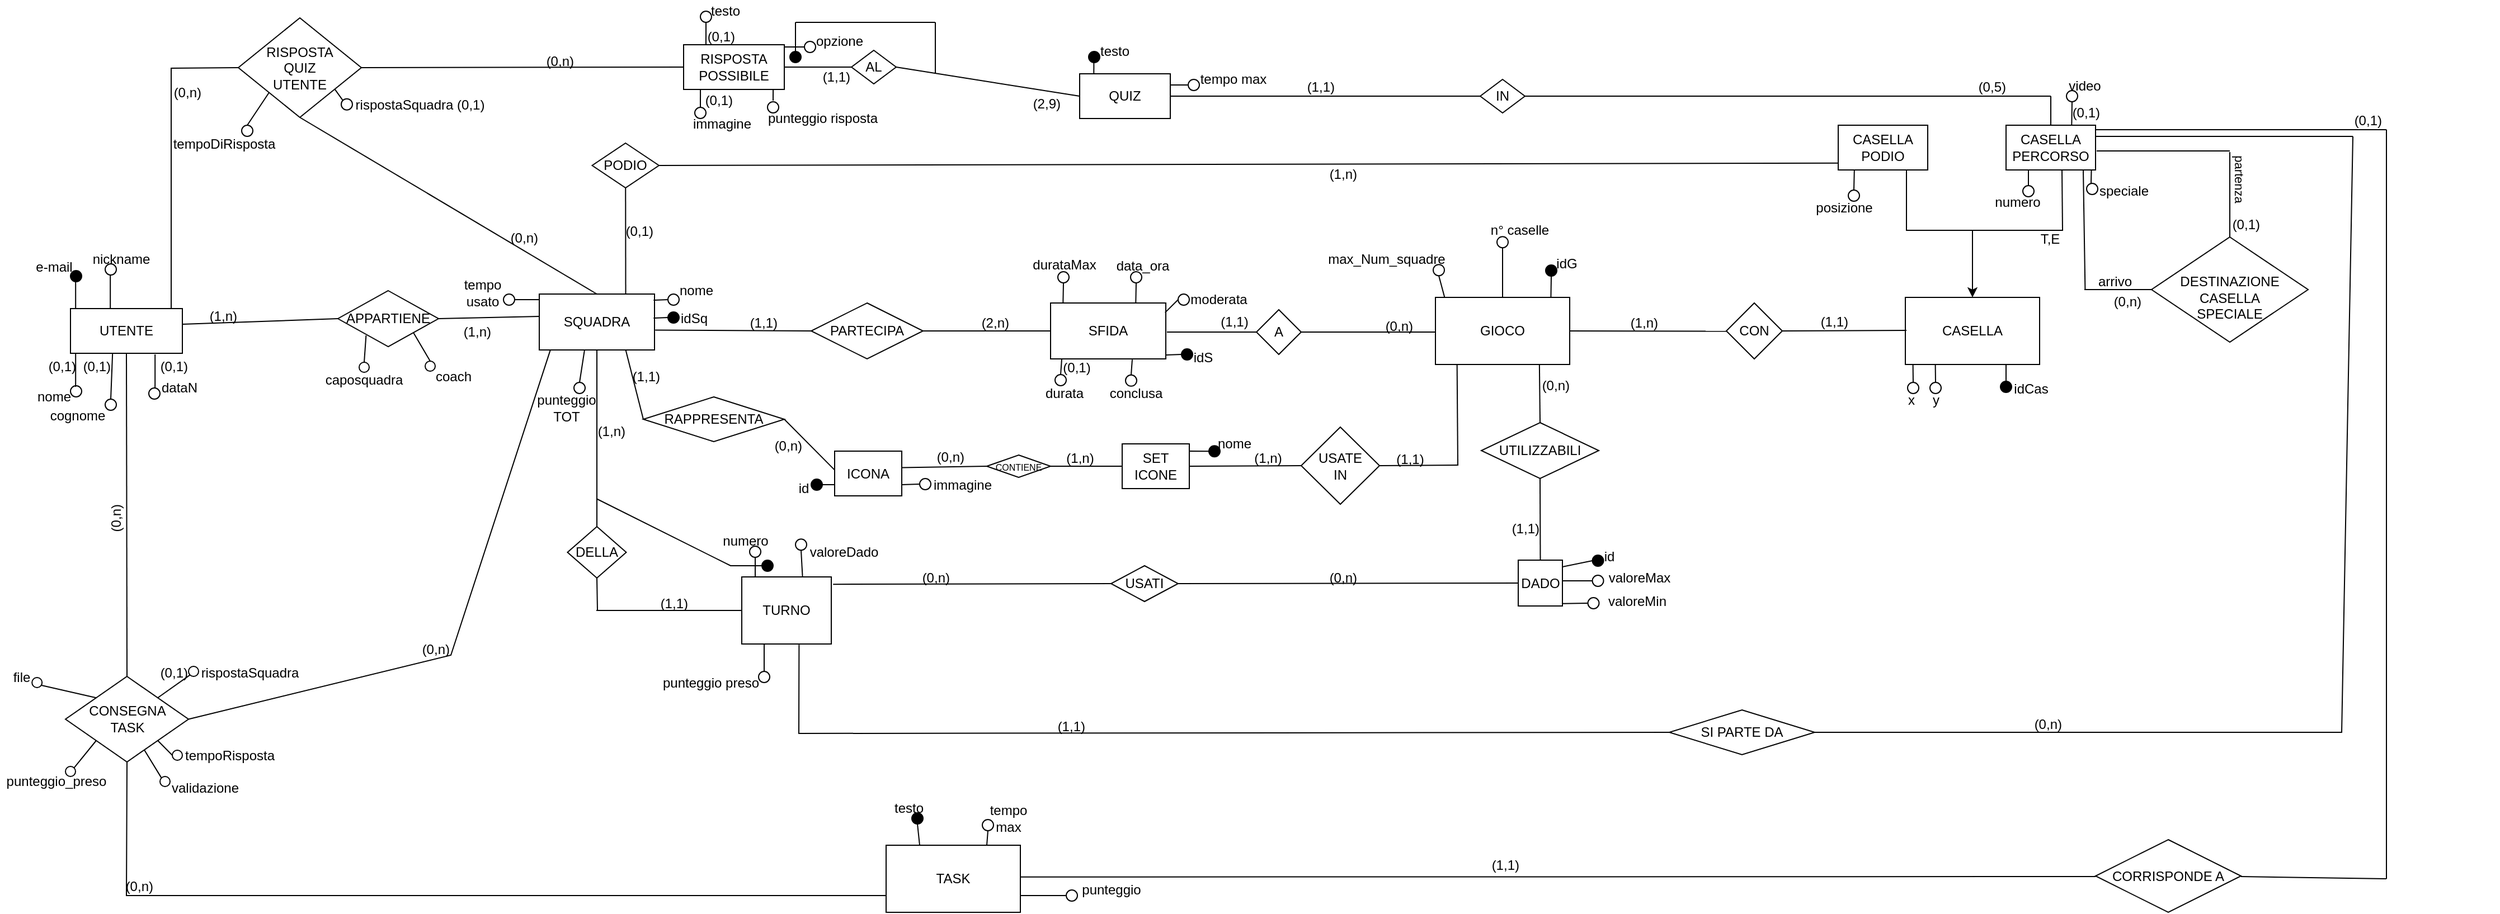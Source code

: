 <mxfile version="14.8.6" type="device"><diagram id="QrLgPdZubL3K9ky1UsLN" name="Page-1"><mxGraphModel dx="4147" dy="1994" grid="1" gridSize="10" guides="1" tooltips="1" connect="1" arrows="1" fold="1" page="1" pageScale="1" pageWidth="827" pageHeight="1169" math="0" shadow="0"><root><mxCell id="0"/><mxCell id="1" parent="0"/><mxCell id="WPx5d4ejw9r2bZBrAHB--1" value="&lt;div&gt;UTENTE&lt;/div&gt;" style="whiteSpace=wrap;html=1;align=center;" parent="1" vertex="1"><mxGeometry x="-2390" y="190" width="100" height="40" as="geometry"/></mxCell><mxCell id="ReFtADKEDlTC_oZyt2JC-1" value="SQUADRA" style="rounded=0;whiteSpace=wrap;html=1;" parent="1" vertex="1"><mxGeometry x="-1971" y="177" width="103" height="50" as="geometry"/></mxCell><mxCell id="ReFtADKEDlTC_oZyt2JC-2" value="SFIDA" style="rounded=0;whiteSpace=wrap;html=1;" parent="1" vertex="1"><mxGeometry x="-1514" y="185" width="103" height="50" as="geometry"/></mxCell><mxCell id="ReFtADKEDlTC_oZyt2JC-4" value="APPARTIENE" style="shape=rhombus;perimeter=rhombusPerimeter;whiteSpace=wrap;html=1;align=center;" parent="1" vertex="1"><mxGeometry x="-2151" y="174" width="90" height="50" as="geometry"/></mxCell><mxCell id="ReFtADKEDlTC_oZyt2JC-10" value="PARTECIPA" style="shape=rhombus;perimeter=rhombusPerimeter;whiteSpace=wrap;html=1;align=center;" parent="1" vertex="1"><mxGeometry x="-1728" y="185" width="100" height="50" as="geometry"/></mxCell><mxCell id="ReFtADKEDlTC_oZyt2JC-14" value="" style="endArrow=none;html=1;rounded=0;entryX=0;entryY=0.5;entryDx=0;entryDy=0;exitX=1.006;exitY=0.644;exitDx=0;exitDy=0;exitPerimeter=0;" parent="1" source="ReFtADKEDlTC_oZyt2JC-1" target="ReFtADKEDlTC_oZyt2JC-10" edge="1"><mxGeometry relative="1" as="geometry"><mxPoint x="-1840" y="210" as="sourcePoint"/><mxPoint x="-1830" y="210" as="targetPoint"/></mxGeometry></mxCell><mxCell id="ReFtADKEDlTC_oZyt2JC-15" value="(1,1)" style="resizable=0;html=1;align=right;verticalAlign=bottom;" parent="ReFtADKEDlTC_oZyt2JC-14" connectable="0" vertex="1"><mxGeometry x="1" relative="1" as="geometry"><mxPoint x="-30" y="1" as="offset"/></mxGeometry></mxCell><mxCell id="ReFtADKEDlTC_oZyt2JC-16" value="" style="endArrow=none;html=1;rounded=0;entryX=0;entryY=0.5;entryDx=0;entryDy=0;exitX=1;exitY=0.5;exitDx=0;exitDy=0;" parent="1" source="ReFtADKEDlTC_oZyt2JC-10" target="ReFtADKEDlTC_oZyt2JC-2" edge="1"><mxGeometry relative="1" as="geometry"><mxPoint x="-1690" y="210" as="sourcePoint"/><mxPoint x="-1603" y="210" as="targetPoint"/></mxGeometry></mxCell><mxCell id="ReFtADKEDlTC_oZyt2JC-17" value="(2,n)" style="resizable=0;html=1;align=right;verticalAlign=bottom;" parent="ReFtADKEDlTC_oZyt2JC-16" connectable="0" vertex="1"><mxGeometry x="1" relative="1" as="geometry"><mxPoint x="-37" y="1" as="offset"/></mxGeometry></mxCell><mxCell id="ReFtADKEDlTC_oZyt2JC-18" value="A" style="rhombus;whiteSpace=wrap;html=1;" parent="1" vertex="1"><mxGeometry x="-1330" y="191" width="40" height="40" as="geometry"/></mxCell><mxCell id="ReFtADKEDlTC_oZyt2JC-19" value="GIOCO" style="whiteSpace=wrap;html=1;" parent="1" vertex="1"><mxGeometry x="-1170" y="180" width="120" height="60" as="geometry"/></mxCell><mxCell id="ReFtADKEDlTC_oZyt2JC-20" value="" style="line;strokeWidth=1;rotatable=0;dashed=0;labelPosition=right;align=left;verticalAlign=middle;spacingTop=0;spacingLeft=6;points=[];portConstraint=eastwest;" parent="1" vertex="1"><mxGeometry x="-1290" y="66" width="120" height="290" as="geometry"/></mxCell><mxCell id="ReFtADKEDlTC_oZyt2JC-21" value="" style="line;strokeWidth=1;rotatable=0;dashed=0;labelPosition=right;align=left;verticalAlign=middle;spacingTop=0;spacingLeft=6;points=[];portConstraint=eastwest;" parent="1" vertex="1"><mxGeometry x="-1410" y="66" width="80" height="290" as="geometry"/></mxCell><mxCell id="ReFtADKEDlTC_oZyt2JC-22" value="" style="endArrow=none;html=1;rounded=0;" parent="1" edge="1"><mxGeometry relative="1" as="geometry"><mxPoint x="-1050" y="210" as="sourcePoint"/><mxPoint x="-910" y="210.31" as="targetPoint"/></mxGeometry></mxCell><mxCell id="ReFtADKEDlTC_oZyt2JC-23" value="(1,n)" style="resizable=0;html=1;align=right;verticalAlign=bottom;" parent="ReFtADKEDlTC_oZyt2JC-22" connectable="0" vertex="1"><mxGeometry x="1" relative="1" as="geometry"><mxPoint x="-60" y="1" as="offset"/></mxGeometry></mxCell><mxCell id="ReFtADKEDlTC_oZyt2JC-24" value="&lt;div&gt;CON&lt;/div&gt;" style="rhombus;whiteSpace=wrap;html=1;" parent="1" vertex="1"><mxGeometry x="-910" y="185" width="50" height="50" as="geometry"/></mxCell><mxCell id="ReFtADKEDlTC_oZyt2JC-25" value="CASELLA" style="whiteSpace=wrap;html=1;" parent="1" vertex="1"><mxGeometry x="-750" y="180" width="120" height="60" as="geometry"/></mxCell><mxCell id="ReFtADKEDlTC_oZyt2JC-26" value="" style="endArrow=none;html=1;rounded=0;" parent="1" edge="1"><mxGeometry relative="1" as="geometry"><mxPoint x="-860" y="210" as="sourcePoint"/><mxPoint x="-749" y="209.5" as="targetPoint"/></mxGeometry></mxCell><mxCell id="ReFtADKEDlTC_oZyt2JC-27" value="(1,1)" style="resizable=0;html=1;align=right;verticalAlign=bottom;" parent="ReFtADKEDlTC_oZyt2JC-26" connectable="0" vertex="1"><mxGeometry x="1" relative="1" as="geometry"><mxPoint x="-51" y="1" as="offset"/></mxGeometry></mxCell><mxCell id="ReFtADKEDlTC_oZyt2JC-28" value="&lt;div&gt;&lt;br&gt;&lt;/div&gt;&lt;div&gt;DESTINAZIONE CASELLA&lt;/div&gt;&lt;div&gt;SPECIALE&lt;br&gt;&lt;/div&gt;" style="rhombus;whiteSpace=wrap;html=1;" parent="1" vertex="1"><mxGeometry x="-530" y="126" width="140" height="94" as="geometry"/></mxCell><mxCell id="ReFtADKEDlTC_oZyt2JC-32" value="&lt;div&gt;CASELLA&lt;/div&gt;&lt;div&gt;PODIO&lt;/div&gt;" style="whiteSpace=wrap;html=1;align=center;" parent="1" vertex="1"><mxGeometry x="-810" y="26" width="80" height="40" as="geometry"/></mxCell><mxCell id="ReFtADKEDlTC_oZyt2JC-33" value="&lt;div&gt;CASELLA&lt;/div&gt;&lt;div&gt;PERCORSO&lt;br&gt;&lt;/div&gt;" style="whiteSpace=wrap;html=1;align=center;" parent="1" vertex="1"><mxGeometry x="-660" y="26" width="80" height="40" as="geometry"/></mxCell><mxCell id="ReFtADKEDlTC_oZyt2JC-34" value="" style="endArrow=none;html=1;rounded=0;strokeColor=#000000;exitX=0.5;exitY=1;exitDx=0;exitDy=0;" parent="1" edge="1"><mxGeometry relative="1" as="geometry"><mxPoint x="-749" y="66" as="sourcePoint"/><mxPoint x="-609" y="120" as="targetPoint"/><Array as="points"><mxPoint x="-749" y="120"/></Array></mxGeometry></mxCell><mxCell id="ReFtADKEDlTC_oZyt2JC-35" value="" style="resizable=0;html=1;align=right;verticalAlign=bottom;" parent="ReFtADKEDlTC_oZyt2JC-34" connectable="0" vertex="1"><mxGeometry x="1" relative="1" as="geometry"/></mxCell><mxCell id="ReFtADKEDlTC_oZyt2JC-40" value="" style="endArrow=none;html=1;rounded=0;strokeColor=#000000;" parent="1" edge="1"><mxGeometry relative="1" as="geometry"><mxPoint x="-610" y="66" as="sourcePoint"/><mxPoint x="-609.5" y="120" as="targetPoint"/></mxGeometry></mxCell><mxCell id="ReFtADKEDlTC_oZyt2JC-42" value="" style="endArrow=classic;html=1;entryX=0.5;entryY=0;entryDx=0;entryDy=0;" parent="1" target="ReFtADKEDlTC_oZyt2JC-25" edge="1"><mxGeometry width="50" height="50" relative="1" as="geometry"><mxPoint x="-690" y="120" as="sourcePoint"/><mxPoint x="-660" y="190" as="targetPoint"/></mxGeometry></mxCell><mxCell id="ReFtADKEDlTC_oZyt2JC-45" value="" style="endArrow=none;html=1;rounded=0;strokeColor=#000000;entryX=0.5;entryY=0;entryDx=0;entryDy=0;" parent="1" target="ReFtADKEDlTC_oZyt2JC-28" edge="1"><mxGeometry relative="1" as="geometry"><mxPoint x="-460" y="50" as="sourcePoint"/><mxPoint x="-460" y="125" as="targetPoint"/><Array as="points"><mxPoint x="-460" y="115"/></Array></mxGeometry></mxCell><mxCell id="p73c8V04D5dZLGjGRe8s-28" value="partenza" style="edgeLabel;html=1;align=center;verticalAlign=middle;resizable=0;points=[];rotation=90;" parent="ReFtADKEDlTC_oZyt2JC-45" vertex="1" connectable="0"><mxGeometry x="-0.493" y="4" relative="1" as="geometry"><mxPoint x="5" y="4" as="offset"/></mxGeometry></mxCell><mxCell id="ReFtADKEDlTC_oZyt2JC-49" value="QUIZ" style="whiteSpace=wrap;html=1;" parent="1" vertex="1"><mxGeometry x="-1488" y="-20" width="81" height="40" as="geometry"/></mxCell><mxCell id="ReFtADKEDlTC_oZyt2JC-55" value="IN" style="rhombus;whiteSpace=wrap;html=1;" parent="1" vertex="1"><mxGeometry x="-1130" y="-15" width="40" height="30" as="geometry"/></mxCell><mxCell id="ReFtADKEDlTC_oZyt2JC-56" value="" style="endArrow=none;html=1;rounded=0;entryX=0;entryY=0.5;entryDx=0;entryDy=0;exitX=1;exitY=0.5;exitDx=0;exitDy=0;" parent="1" source="ReFtADKEDlTC_oZyt2JC-49" target="ReFtADKEDlTC_oZyt2JC-55" edge="1"><mxGeometry relative="1" as="geometry"><mxPoint x="-1450" y="-1" as="sourcePoint"/><mxPoint x="-1290" y="-1" as="targetPoint"/></mxGeometry></mxCell><mxCell id="ReFtADKEDlTC_oZyt2JC-58" value="" style="endArrow=none;html=1;rounded=0;exitX=1;exitY=0.5;exitDx=0;exitDy=0;" parent="1" source="ReFtADKEDlTC_oZyt2JC-55" edge="1"><mxGeometry relative="1" as="geometry"><mxPoint x="-1070" as="sourcePoint"/><mxPoint x="-620" as="targetPoint"/></mxGeometry></mxCell><mxCell id="ReFtADKEDlTC_oZyt2JC-59" value="(0,5)" style="resizable=0;html=1;align=right;verticalAlign=bottom;" parent="ReFtADKEDlTC_oZyt2JC-58" connectable="0" vertex="1"><mxGeometry x="1" relative="1" as="geometry"><mxPoint x="-40" as="offset"/></mxGeometry></mxCell><mxCell id="ReFtADKEDlTC_oZyt2JC-62" value="" style="endArrow=none;html=1;rounded=0;strokeColor=#000000;entryX=0.5;entryY=0;entryDx=0;entryDy=0;" parent="1" target="ReFtADKEDlTC_oZyt2JC-33" edge="1"><mxGeometry relative="1" as="geometry"><mxPoint x="-620" as="sourcePoint"/><mxPoint x="-620" y="15" as="targetPoint"/><Array as="points"><mxPoint x="-620" y="5"/></Array></mxGeometry></mxCell><mxCell id="ReFtADKEDlTC_oZyt2JC-63" value="&lt;div&gt;RISPOSTA&lt;/div&gt;&lt;div&gt;POSSIBILE&lt;br&gt;&lt;/div&gt;" style="whiteSpace=wrap;html=1;" parent="1" vertex="1"><mxGeometry x="-1842" y="-46" width="90" height="40" as="geometry"/></mxCell><mxCell id="ReFtADKEDlTC_oZyt2JC-64" value="AL" style="rhombus;whiteSpace=wrap;html=1;" parent="1" vertex="1"><mxGeometry x="-1692" y="-41" width="40" height="30" as="geometry"/></mxCell><mxCell id="ReFtADKEDlTC_oZyt2JC-65" value="" style="endArrow=none;html=1;rounded=0;" parent="1" edge="1"><mxGeometry relative="1" as="geometry"><mxPoint x="-1752" y="-26" as="sourcePoint"/><mxPoint x="-1692" y="-26" as="targetPoint"/></mxGeometry></mxCell><mxCell id="ReFtADKEDlTC_oZyt2JC-69" value="" style="endArrow=none;html=1;rounded=0;entryX=0;entryY=0.5;entryDx=0;entryDy=0;exitX=1;exitY=0.5;exitDx=0;exitDy=0;" parent="1" source="ReFtADKEDlTC_oZyt2JC-64" target="ReFtADKEDlTC_oZyt2JC-49" edge="1"><mxGeometry relative="1" as="geometry"><mxPoint x="-1640" as="sourcePoint"/><mxPoint x="-1593" as="targetPoint"/></mxGeometry></mxCell><mxCell id="ReFtADKEDlTC_oZyt2JC-87" value="&lt;div&gt;SET&lt;/div&gt;&lt;div&gt;ICONE&lt;/div&gt;" style="whiteSpace=wrap;html=1;" parent="1" vertex="1"><mxGeometry x="-1450" y="311" width="60" height="40" as="geometry"/></mxCell><mxCell id="ReFtADKEDlTC_oZyt2JC-88" value="RAPPRESENTA" style="shape=rhombus;perimeter=rhombusPerimeter;whiteSpace=wrap;html=1;align=center;" parent="1" vertex="1"><mxGeometry x="-1878" y="269" width="126" height="40" as="geometry"/></mxCell><mxCell id="ReFtADKEDlTC_oZyt2JC-93" value="" style="endArrow=none;html=1;rounded=0;strokeColor=#000000;exitX=0;exitY=0.5;exitDx=0;exitDy=0;entryX=0.75;entryY=1;entryDx=0;entryDy=0;" parent="1" source="ReFtADKEDlTC_oZyt2JC-88" target="ReFtADKEDlTC_oZyt2JC-1" edge="1"><mxGeometry relative="1" as="geometry"><mxPoint x="-1851" y="252" as="sourcePoint"/><mxPoint x="-1900.07" y="227" as="targetPoint"/></mxGeometry></mxCell><mxCell id="ReFtADKEDlTC_oZyt2JC-94" value="" style="resizable=0;html=1;align=right;verticalAlign=bottom;" parent="ReFtADKEDlTC_oZyt2JC-93" connectable="0" vertex="1"><mxGeometry x="1" relative="1" as="geometry"/></mxCell><mxCell id="ReFtADKEDlTC_oZyt2JC-97" value="" style="endArrow=none;html=1;rounded=0;strokeColor=#000000;entryX=1;entryY=0.5;entryDx=0;entryDy=0;exitX=0.001;exitY=0.423;exitDx=0;exitDy=0;exitPerimeter=0;" parent="1" source="p73c8V04D5dZLGjGRe8s-59" target="ReFtADKEDlTC_oZyt2JC-88" edge="1"><mxGeometry relative="1" as="geometry"><mxPoint x="-1900" y="330" as="sourcePoint"/><mxPoint x="-1900.0" y="300" as="targetPoint"/></mxGeometry></mxCell><mxCell id="ReFtADKEDlTC_oZyt2JC-98" value="" style="resizable=0;html=1;align=right;verticalAlign=bottom;" parent="ReFtADKEDlTC_oZyt2JC-97" connectable="0" vertex="1"><mxGeometry x="1" relative="1" as="geometry"/></mxCell><mxCell id="ReFtADKEDlTC_oZyt2JC-102" value="&lt;div&gt;USATE&lt;/div&gt;&lt;div&gt;IN&lt;br&gt;&lt;/div&gt;" style="shape=rhombus;perimeter=rhombusPerimeter;whiteSpace=wrap;html=1;align=center;" parent="1" vertex="1"><mxGeometry x="-1290" y="296" width="70" height="69" as="geometry"/></mxCell><mxCell id="ReFtADKEDlTC_oZyt2JC-107" value="&lt;div&gt;TURNO&lt;/div&gt;" style="whiteSpace=wrap;html=1;" parent="1" vertex="1"><mxGeometry x="-1790" y="430" width="80" height="60" as="geometry"/></mxCell><mxCell id="ReFtADKEDlTC_oZyt2JC-108" value="" style="endArrow=none;html=1;rounded=0;strokeColor=#000000;entryX=0.5;entryY=1;entryDx=0;entryDy=0;exitX=0.5;exitY=0;exitDx=0;exitDy=0;" parent="1" source="FcRiNOKZcZmwC8sx77QA-58" target="ReFtADKEDlTC_oZyt2JC-1" edge="1"><mxGeometry relative="1" as="geometry"><mxPoint x="-1970" y="350" as="sourcePoint"/><mxPoint x="-1969.88" y="235" as="targetPoint"/></mxGeometry></mxCell><mxCell id="ReFtADKEDlTC_oZyt2JC-109" value="" style="resizable=0;html=1;align=right;verticalAlign=bottom;" parent="ReFtADKEDlTC_oZyt2JC-108" connectable="0" vertex="1"><mxGeometry x="1" relative="1" as="geometry"><mxPoint x="-19" y="54" as="offset"/></mxGeometry></mxCell><mxCell id="ReFtADKEDlTC_oZyt2JC-113" value="" style="endArrow=none;html=1;rounded=0;strokeColor=#000000;exitX=1;exitY=0.5;exitDx=0;exitDy=0;" parent="1" source="FcRiNOKZcZmwC8sx77QA-26" edge="1"><mxGeometry relative="1" as="geometry"><mxPoint x="-350" y="480" as="sourcePoint"/><mxPoint x="-350" y="36" as="targetPoint"/><Array as="points"><mxPoint x="-360" y="569"/></Array></mxGeometry></mxCell><mxCell id="ReFtADKEDlTC_oZyt2JC-114" value="" style="resizable=0;html=1;align=right;verticalAlign=bottom;" parent="ReFtADKEDlTC_oZyt2JC-113" connectable="0" vertex="1"><mxGeometry x="1" relative="1" as="geometry"/></mxCell><mxCell id="ReFtADKEDlTC_oZyt2JC-115" value="" style="endArrow=none;html=1;rounded=0;" parent="1" edge="1"><mxGeometry relative="1" as="geometry"><mxPoint x="-580" y="36" as="sourcePoint"/><mxPoint x="-350" y="36" as="targetPoint"/></mxGeometry></mxCell><mxCell id="ReFtADKEDlTC_oZyt2JC-125" value="&lt;div&gt;TASK&lt;/div&gt;" style="whiteSpace=wrap;html=1;" parent="1" vertex="1"><mxGeometry x="-1661" y="670" width="120" height="60" as="geometry"/></mxCell><mxCell id="ReFtADKEDlTC_oZyt2JC-127" value="" style="endArrow=none;html=1;rounded=0;exitX=1;exitY=0.5;exitDx=0;exitDy=0;" parent="1" edge="1"><mxGeometry relative="1" as="geometry"><mxPoint x="-1541" y="698.41" as="sourcePoint"/><mxPoint x="-580" y="698" as="targetPoint"/></mxGeometry></mxCell><mxCell id="ReFtADKEDlTC_oZyt2JC-128" value="" style="resizable=0;html=1;align=right;verticalAlign=bottom;" parent="ReFtADKEDlTC_oZyt2JC-127" connectable="0" vertex="1"><mxGeometry x="1" relative="1" as="geometry"/></mxCell><mxCell id="ReFtADKEDlTC_oZyt2JC-129" value="CORRISPONDE A" style="rhombus;whiteSpace=wrap;html=1;" parent="1" vertex="1"><mxGeometry x="-580" y="665" width="130" height="65" as="geometry"/></mxCell><mxCell id="ReFtADKEDlTC_oZyt2JC-130" value="" style="endArrow=none;html=1;rounded=0;strokeColor=#000000;" parent="1" edge="1"><mxGeometry relative="1" as="geometry"><mxPoint x="-450" y="698" as="sourcePoint"/><mxPoint x="-320" y="700" as="targetPoint"/></mxGeometry></mxCell><mxCell id="ReFtADKEDlTC_oZyt2JC-132" value="" style="endArrow=none;html=1;rounded=0;strokeColor=#000000;" parent="1" edge="1"><mxGeometry relative="1" as="geometry"><mxPoint x="-320" y="700" as="sourcePoint"/><mxPoint x="-320" y="30" as="targetPoint"/></mxGeometry></mxCell><mxCell id="ReFtADKEDlTC_oZyt2JC-133" value="" style="resizable=0;html=1;align=right;verticalAlign=bottom;" parent="ReFtADKEDlTC_oZyt2JC-132" connectable="0" vertex="1"><mxGeometry x="1" relative="1" as="geometry"/></mxCell><mxCell id="ReFtADKEDlTC_oZyt2JC-134" value="" style="endArrow=none;html=1;rounded=0;" parent="1" edge="1"><mxGeometry relative="1" as="geometry"><mxPoint x="-580" y="30" as="sourcePoint"/><mxPoint x="-320" y="30" as="targetPoint"/></mxGeometry></mxCell><mxCell id="ReFtADKEDlTC_oZyt2JC-148" value="(1,n)" style="resizable=0;html=1;align=right;verticalAlign=bottom;" parent="1" connectable="0" vertex="1"><mxGeometry x="-2013.001" y="219.001" as="geometry"/></mxCell><mxCell id="ReFtADKEDlTC_oZyt2JC-157" value="(0,n)" style="resizable=0;html=1;align=right;verticalAlign=bottom;" parent="1" connectable="0" vertex="1"><mxGeometry x="-1190" y="214" as="geometry"/></mxCell><mxCell id="ReFtADKEDlTC_oZyt2JC-161" value="T,E" style="text;html=1;align=center;verticalAlign=middle;resizable=0;points=[];autosize=1;strokeColor=none;" parent="1" vertex="1"><mxGeometry x="-636" y="118" width="30" height="20" as="geometry"/></mxCell><mxCell id="ReFtADKEDlTC_oZyt2JC-162" value="(0,1)" style="resizable=0;html=1;align=right;verticalAlign=bottom;" parent="1" connectable="0" vertex="1"><mxGeometry x="-433" y="123" as="geometry"/></mxCell><mxCell id="ReFtADKEDlTC_oZyt2JC-163" value="(0,n)" style="resizable=0;html=1;align=right;verticalAlign=bottom;" parent="1" connectable="0" vertex="1"><mxGeometry x="-539" y="192" as="geometry"/></mxCell><mxCell id="ReFtADKEDlTC_oZyt2JC-164" value="(1,1)" style="resizable=0;html=1;align=right;verticalAlign=bottom;" parent="1" connectable="0" vertex="1"><mxGeometry x="-1095" y="696" as="geometry"/></mxCell><mxCell id="ReFtADKEDlTC_oZyt2JC-167" value="(0,1)" style="resizable=0;html=1;align=right;verticalAlign=bottom;" parent="1" connectable="0" vertex="1"><mxGeometry x="-472" y="198" as="geometry"><mxPoint x="-104" y="-175" as="offset"/></mxGeometry></mxCell><mxCell id="ReFtADKEDlTC_oZyt2JC-169" value="" style="ellipse;whiteSpace=wrap;html=1;aspect=fixed;fillColor=#000000;" parent="1" vertex="1"><mxGeometry x="-2390" y="156" width="10" height="10" as="geometry"/></mxCell><mxCell id="ReFtADKEDlTC_oZyt2JC-170" value="" style="ellipse;whiteSpace=wrap;html=1;aspect=fixed;fillColor=#FFFFFF;" parent="1" vertex="1"><mxGeometry x="-2359" y="150" width="10" height="10" as="geometry"/></mxCell><mxCell id="ReFtADKEDlTC_oZyt2JC-172" value="" style="endArrow=none;html=1;rounded=0;strokeColor=#000000;" parent="1" edge="1"><mxGeometry relative="1" as="geometry"><mxPoint x="-2385.42" y="190" as="sourcePoint"/><mxPoint x="-2385.4" y="160" as="targetPoint"/></mxGeometry></mxCell><mxCell id="ReFtADKEDlTC_oZyt2JC-173" value="" style="resizable=0;html=1;align=right;verticalAlign=bottom;" parent="ReFtADKEDlTC_oZyt2JC-172" connectable="0" vertex="1"><mxGeometry x="1" relative="1" as="geometry"/></mxCell><mxCell id="ReFtADKEDlTC_oZyt2JC-174" value="&lt;div&gt;e-mail&lt;/div&gt;" style="text;html=1;align=center;verticalAlign=middle;resizable=0;points=[];autosize=1;strokeColor=none;" parent="1" vertex="1"><mxGeometry x="-2430" y="143" width="50" height="20" as="geometry"/></mxCell><mxCell id="ReFtADKEDlTC_oZyt2JC-178" value="" style="endArrow=none;html=1;rounded=0;strokeColor=#000000;" parent="1" edge="1"><mxGeometry relative="1" as="geometry"><mxPoint x="-2354.42" y="190" as="sourcePoint"/><mxPoint x="-2354.4" y="160" as="targetPoint"/></mxGeometry></mxCell><mxCell id="ReFtADKEDlTC_oZyt2JC-180" value="nickname" style="text;html=1;align=center;verticalAlign=middle;resizable=0;points=[];autosize=1;strokeColor=none;" parent="1" vertex="1"><mxGeometry x="-2380" y="136" width="70" height="20" as="geometry"/></mxCell><mxCell id="ReFtADKEDlTC_oZyt2JC-184" value="" style="ellipse;whiteSpace=wrap;html=1;aspect=fixed;fillColor=#FFFFFF;" parent="1" vertex="1"><mxGeometry x="-2390" y="259" width="10" height="10" as="geometry"/></mxCell><mxCell id="ReFtADKEDlTC_oZyt2JC-185" value="" style="resizable=0;html=1;align=right;verticalAlign=bottom;" parent="1" connectable="0" vertex="1"><mxGeometry x="-2424.4" y="301.0" as="geometry"/></mxCell><mxCell id="ReFtADKEDlTC_oZyt2JC-190" value="" style="endArrow=none;html=1;rounded=0;strokeColor=#000000;" parent="1" edge="1"><mxGeometry relative="1" as="geometry"><mxPoint x="-2385.42" y="260" as="sourcePoint"/><mxPoint x="-2385.4" y="230" as="targetPoint"/></mxGeometry></mxCell><mxCell id="ReFtADKEDlTC_oZyt2JC-191" value="&lt;div&gt;nome&lt;/div&gt;" style="text;html=1;align=center;verticalAlign=middle;resizable=0;points=[];autosize=1;strokeColor=none;" parent="1" vertex="1"><mxGeometry x="-2430" y="259" width="50" height="20" as="geometry"/></mxCell><mxCell id="ReFtADKEDlTC_oZyt2JC-192" value="" style="ellipse;whiteSpace=wrap;html=1;aspect=fixed;fillColor=#FFFFFF;" parent="1" vertex="1"><mxGeometry x="-2359" y="271" width="10" height="10" as="geometry"/></mxCell><mxCell id="ReFtADKEDlTC_oZyt2JC-193" value="&lt;div&gt;cognome&lt;/div&gt;" style="text;html=1;align=center;verticalAlign=middle;resizable=0;points=[];autosize=1;strokeColor=none;" parent="1" vertex="1"><mxGeometry x="-2414" y="276" width="60" height="20" as="geometry"/></mxCell><mxCell id="ReFtADKEDlTC_oZyt2JC-194" value="" style="endArrow=none;html=1;rounded=0;strokeColor=#000000;exitX=0.5;exitY=0;exitDx=0;exitDy=0;" parent="1" source="ReFtADKEDlTC_oZyt2JC-192" edge="1"><mxGeometry relative="1" as="geometry"><mxPoint x="-2352.42" y="260" as="sourcePoint"/><mxPoint x="-2352.4" y="230" as="targetPoint"/></mxGeometry></mxCell><mxCell id="ReFtADKEDlTC_oZyt2JC-195" value="" style="ellipse;whiteSpace=wrap;html=1;aspect=fixed;fillColor=#FFFFFF;" parent="1" vertex="1"><mxGeometry x="-2320" y="261" width="10" height="10" as="geometry"/></mxCell><mxCell id="ReFtADKEDlTC_oZyt2JC-198" value="" style="endArrow=none;html=1;rounded=0;strokeColor=#000000;" parent="1" edge="1"><mxGeometry relative="1" as="geometry"><mxPoint x="-2314.42" y="261" as="sourcePoint"/><mxPoint x="-2314.4" y="231" as="targetPoint"/></mxGeometry></mxCell><mxCell id="ReFtADKEDlTC_oZyt2JC-199" value="dataN" style="text;html=1;align=center;verticalAlign=middle;resizable=0;points=[];autosize=1;strokeColor=none;" parent="1" vertex="1"><mxGeometry x="-2318" y="251" width="50" height="20" as="geometry"/></mxCell><mxCell id="ReFtADKEDlTC_oZyt2JC-200" value="(0,1)" style="resizable=0;html=1;align=right;verticalAlign=bottom;" parent="1" connectable="0" vertex="1"><mxGeometry x="-2385" y="250" as="geometry"/></mxCell><mxCell id="ReFtADKEDlTC_oZyt2JC-201" value="(0,1)" style="resizable=0;html=1;align=right;verticalAlign=bottom;" parent="1" connectable="0" vertex="1"><mxGeometry x="-2354" y="250" as="geometry"/></mxCell><mxCell id="ReFtADKEDlTC_oZyt2JC-202" value="(0,1)" style="resizable=0;html=1;align=right;verticalAlign=bottom;" parent="1" connectable="0" vertex="1"><mxGeometry x="-2284.5" y="250" as="geometry"/></mxCell><mxCell id="ReFtADKEDlTC_oZyt2JC-203" value="" style="ellipse;whiteSpace=wrap;html=1;aspect=fixed;fillColor=#FFFFFF;" parent="1" vertex="1"><mxGeometry x="-2132" y="238" width="9" height="9" as="geometry"/></mxCell><mxCell id="ReFtADKEDlTC_oZyt2JC-204" value="" style="ellipse;whiteSpace=wrap;html=1;aspect=fixed;fillColor=#FFFFFF;" parent="1" vertex="1"><mxGeometry x="-2073" y="237" width="9" height="9" as="geometry"/></mxCell><mxCell id="ReFtADKEDlTC_oZyt2JC-207" value="&lt;div&gt;coach&lt;/div&gt;" style="text;html=1;align=center;verticalAlign=middle;resizable=0;points=[];autosize=1;strokeColor=none;" parent="1" vertex="1"><mxGeometry x="-2073" y="241" width="50" height="20" as="geometry"/></mxCell><mxCell id="ReFtADKEDlTC_oZyt2JC-209" value="caposquadra" style="text;html=1;align=center;verticalAlign=middle;resizable=0;points=[];autosize=1;strokeColor=none;" parent="1" vertex="1"><mxGeometry x="-2168.5" y="244" width="80" height="20" as="geometry"/></mxCell><mxCell id="ReFtADKEDlTC_oZyt2JC-214" value="" style="ellipse;whiteSpace=wrap;html=1;aspect=fixed;fillColor=#FFFFFF;" parent="1" vertex="1"><mxGeometry x="-1940" y="256" width="10" height="10" as="geometry"/></mxCell><mxCell id="ReFtADKEDlTC_oZyt2JC-215" value="&lt;div&gt;punteggio&lt;/div&gt;&lt;div&gt;TOT&lt;br&gt;&lt;/div&gt;" style="text;html=1;align=center;verticalAlign=middle;resizable=0;points=[];autosize=1;strokeColor=none;" parent="1" vertex="1"><mxGeometry x="-1982" y="264" width="70" height="30" as="geometry"/></mxCell><mxCell id="ReFtADKEDlTC_oZyt2JC-217" value="" style="endArrow=none;html=1;strokeColor=#000000;entryX=0.383;entryY=1.023;entryDx=0;entryDy=0;entryPerimeter=0;exitX=0.5;exitY=0;exitDx=0;exitDy=0;" parent="1" source="ReFtADKEDlTC_oZyt2JC-214" edge="1"><mxGeometry width="50" height="50" relative="1" as="geometry"><mxPoint x="-1975" y="298" as="sourcePoint"/><mxPoint x="-1930.551" y="227.15" as="targetPoint"/></mxGeometry></mxCell><mxCell id="ReFtADKEDlTC_oZyt2JC-218" value="&lt;div&gt;tempo&lt;/div&gt;&lt;div&gt;usato&lt;br&gt;&lt;/div&gt;" style="text;html=1;align=center;verticalAlign=middle;resizable=0;points=[];autosize=1;strokeColor=none;" parent="1" vertex="1"><mxGeometry x="-2047" y="160.58" width="50" height="30" as="geometry"/></mxCell><mxCell id="ReFtADKEDlTC_oZyt2JC-219" value="" style="ellipse;whiteSpace=wrap;html=1;aspect=fixed;fillColor=#FFFFFF;" parent="1" vertex="1"><mxGeometry x="-2003" y="177" width="10" height="10" as="geometry"/></mxCell><mxCell id="ReFtADKEDlTC_oZyt2JC-220" value="" style="endArrow=none;html=1;rounded=0;" parent="1" edge="1"><mxGeometry relative="1" as="geometry"><mxPoint x="-1993" y="182" as="sourcePoint"/><mxPoint x="-1971" y="182" as="targetPoint"/></mxGeometry></mxCell><mxCell id="ReFtADKEDlTC_oZyt2JC-251" value="" style="ellipse;whiteSpace=wrap;html=1;aspect=fixed;fillColor=#FFFFFF;" parent="1" vertex="1"><mxGeometry x="-1775" y="514.5" width="10" height="10" as="geometry"/></mxCell><mxCell id="ReFtADKEDlTC_oZyt2JC-254" value="punteggio preso" style="text;html=1;align=center;verticalAlign=middle;resizable=0;points=[];autosize=1;strokeColor=none;" parent="1" vertex="1"><mxGeometry x="-1868" y="514.5" width="100" height="20" as="geometry"/></mxCell><mxCell id="ReFtADKEDlTC_oZyt2JC-256" value="" style="endArrow=none;html=1;strokeColor=#000000;entryX=0.25;entryY=1;entryDx=0;entryDy=0;exitX=0.5;exitY=0;exitDx=0;exitDy=0;" parent="1" source="ReFtADKEDlTC_oZyt2JC-251" target="ReFtADKEDlTC_oZyt2JC-107" edge="1"><mxGeometry width="50" height="50" relative="1" as="geometry"><mxPoint x="-1770" y="510" as="sourcePoint"/><mxPoint x="-1868" y="211.54" as="targetPoint"/></mxGeometry></mxCell><mxCell id="ReFtADKEDlTC_oZyt2JC-257" value="(1,1)" style="resizable=0;html=1;align=right;verticalAlign=bottom;" parent="1" connectable="0" vertex="1"><mxGeometry x="-1837.001" y="298.5" as="geometry"><mxPoint x="-25" y="-39" as="offset"/></mxGeometry></mxCell><mxCell id="ReFtADKEDlTC_oZyt2JC-260" value="" style="resizable=0;html=1;align=right;verticalAlign=bottom;" parent="1" connectable="0" vertex="1"><mxGeometry x="-2375.4" y="169.655" as="geometry"><mxPoint x="685" y="134" as="offset"/></mxGeometry></mxCell><mxCell id="ReFtADKEDlTC_oZyt2JC-261" value="&lt;div&gt;nome&lt;/div&gt;" style="text;html=1;align=center;verticalAlign=middle;resizable=0;points=[];autosize=1;strokeColor=none;" parent="1" vertex="1"><mxGeometry x="-1375" y="301" width="50" height="20" as="geometry"/></mxCell><mxCell id="ReFtADKEDlTC_oZyt2JC-262" value="" style="endArrow=none;html=1;rounded=0;exitX=1.002;exitY=0.163;exitDx=0;exitDy=0;exitPerimeter=0;entryX=0;entryY=0.5;entryDx=0;entryDy=0;" parent="1" source="ReFtADKEDlTC_oZyt2JC-87" target="ReFtADKEDlTC_oZyt2JC-337" edge="1"><mxGeometry relative="1" as="geometry"><mxPoint x="-1610" y="312.5" as="sourcePoint"/><mxPoint x="-1580" y="312.5" as="targetPoint"/></mxGeometry></mxCell><mxCell id="ReFtADKEDlTC_oZyt2JC-267" value="" style="ellipse;whiteSpace=wrap;html=1;aspect=fixed;fillColor=#FFFFFF;" parent="1" vertex="1"><mxGeometry x="-2394.5" y="599.5" width="9" height="9" as="geometry"/></mxCell><mxCell id="ReFtADKEDlTC_oZyt2JC-268" value="" style="ellipse;whiteSpace=wrap;html=1;aspect=fixed;fillColor=#FFFFFF;" parent="1" vertex="1"><mxGeometry x="-2310" y="608.5" width="9" height="9" as="geometry"/></mxCell><mxCell id="ReFtADKEDlTC_oZyt2JC-272" value="validazione" style="text;html=1;align=center;verticalAlign=middle;resizable=0;points=[];autosize=1;strokeColor=none;" parent="1" vertex="1"><mxGeometry x="-2310" y="608.5" width="80" height="20" as="geometry"/></mxCell><mxCell id="ReFtADKEDlTC_oZyt2JC-273" value="" style="endArrow=none;html=1;strokeColor=#000000;exitX=0.638;exitY=0.853;exitDx=0;exitDy=0;exitPerimeter=0;entryX=0;entryY=0;entryDx=0;entryDy=0;" parent="1" source="p73c8V04D5dZLGjGRe8s-97" target="ReFtADKEDlTC_oZyt2JC-268" edge="1"><mxGeometry width="50" height="50" relative="1" as="geometry"><mxPoint x="-2331.25" y="585" as="sourcePoint"/><mxPoint x="-2310" y="619" as="targetPoint"/></mxGeometry></mxCell><mxCell id="ReFtADKEDlTC_oZyt2JC-274" value="" style="endArrow=none;html=1;rounded=0;strokeColor=#000000;entryX=0;entryY=1;entryDx=0;entryDy=0;exitX=1;exitY=0;exitDx=0;exitDy=0;" parent="1" source="ReFtADKEDlTC_oZyt2JC-267" target="p73c8V04D5dZLGjGRe8s-97" edge="1"><mxGeometry relative="1" as="geometry"><mxPoint x="-2410" y="579" as="sourcePoint"/><mxPoint x="-2449.8" y="565.66" as="targetPoint"/></mxGeometry></mxCell><mxCell id="ReFtADKEDlTC_oZyt2JC-275" value="" style="resizable=0;html=1;align=right;verticalAlign=bottom;" parent="ReFtADKEDlTC_oZyt2JC-274" connectable="0" vertex="1"><mxGeometry x="1" relative="1" as="geometry"/></mxCell><mxCell id="ReFtADKEDlTC_oZyt2JC-276" value="&lt;div&gt;punteggio_preso&lt;/div&gt;" style="text;html=1;align=center;verticalAlign=middle;resizable=0;points=[];autosize=1;strokeColor=none;" parent="1" vertex="1"><mxGeometry x="-2453" y="602.5" width="100" height="20" as="geometry"/></mxCell><mxCell id="ReFtADKEDlTC_oZyt2JC-285" value="" style="ellipse;whiteSpace=wrap;html=1;fillColor=#FFFFFF;" parent="1" vertex="1"><mxGeometry x="-1783" y="402.5" width="10" height="10" as="geometry"/></mxCell><mxCell id="ReFtADKEDlTC_oZyt2JC-288" value="" style="ellipse;whiteSpace=wrap;html=1;fillColor=#FFFFFF;" parent="1" vertex="1"><mxGeometry x="-1742" y="396.12" width="10" height="10" as="geometry"/></mxCell><mxCell id="ReFtADKEDlTC_oZyt2JC-292" value="numero" style="text;html=1;align=center;verticalAlign=middle;resizable=0;points=[];autosize=1;strokeColor=none;" parent="1" vertex="1"><mxGeometry x="-1817" y="388.12" width="60" height="20" as="geometry"/></mxCell><mxCell id="ReFtADKEDlTC_oZyt2JC-295" value="" style="endArrow=none;html=1;strokeColor=#000000;entryX=0.5;entryY=1;entryDx=0;entryDy=0;exitX=0.204;exitY=0.011;exitDx=0;exitDy=0;exitPerimeter=0;" parent="1" target="ReFtADKEDlTC_oZyt2JC-288" edge="1"><mxGeometry width="50" height="50" relative="1" as="geometry"><mxPoint x="-1735.68" y="430.16" as="sourcePoint"/><mxPoint x="-1703.004" y="378.376" as="targetPoint"/></mxGeometry></mxCell><mxCell id="ReFtADKEDlTC_oZyt2JC-296" value="&lt;div&gt;valoreDado&lt;/div&gt;" style="text;html=1;align=center;verticalAlign=middle;resizable=0;points=[];autosize=1;strokeColor=none;" parent="1" vertex="1"><mxGeometry x="-1739" y="397.5" width="80" height="20" as="geometry"/></mxCell><mxCell id="ReFtADKEDlTC_oZyt2JC-297" value="" style="ellipse;whiteSpace=wrap;html=1;fillColor=#FFFFFF;" parent="1" vertex="1"><mxGeometry x="-1575" y="647" width="10" height="10" as="geometry"/></mxCell><mxCell id="ReFtADKEDlTC_oZyt2JC-300" value="" style="ellipse;whiteSpace=wrap;html=1;fillColor=#FFFFFF;" parent="1" vertex="1"><mxGeometry x="-1500" y="710" width="10" height="10" as="geometry"/></mxCell><mxCell id="ReFtADKEDlTC_oZyt2JC-301" value="" style="ellipse;whiteSpace=wrap;html=1;fillColor=#000000;" parent="1" vertex="1"><mxGeometry x="-1638" y="641" width="10" height="10" as="geometry"/></mxCell><mxCell id="ReFtADKEDlTC_oZyt2JC-303" value="" style="endArrow=none;html=1;strokeColor=#000000;exitX=0.5;exitY=1;exitDx=0;exitDy=0;entryX=0.25;entryY=0;entryDx=0;entryDy=0;" parent="1" source="ReFtADKEDlTC_oZyt2JC-285" edge="1"><mxGeometry width="50" height="50" relative="1" as="geometry"><mxPoint x="-1885" y="399.5" as="sourcePoint"/><mxPoint x="-1778" y="430" as="targetPoint"/></mxGeometry></mxCell><mxCell id="ReFtADKEDlTC_oZyt2JC-304" value="" style="endArrow=none;html=1;strokeColor=#000000;exitX=0.25;exitY=0;exitDx=0;exitDy=0;entryX=0.5;entryY=1;entryDx=0;entryDy=0;" parent="1" source="ReFtADKEDlTC_oZyt2JC-125" target="ReFtADKEDlTC_oZyt2JC-301" edge="1"><mxGeometry width="50" height="50" relative="1" as="geometry"><mxPoint x="-1543.72" y="613.18" as="sourcePoint"/><mxPoint x="-1631" y="650" as="targetPoint"/></mxGeometry></mxCell><mxCell id="ReFtADKEDlTC_oZyt2JC-305" value="&lt;div&gt;testo&lt;/div&gt;" style="text;html=1;align=center;verticalAlign=middle;resizable=0;points=[];autosize=1;strokeColor=none;" parent="1" vertex="1"><mxGeometry x="-1661" y="627" width="40" height="20" as="geometry"/></mxCell><mxCell id="ReFtADKEDlTC_oZyt2JC-306" value="&lt;div&gt;tempo&lt;/div&gt;&lt;div&gt;max&lt;/div&gt;" style="text;html=1;align=center;verticalAlign=middle;resizable=0;points=[];autosize=1;strokeColor=none;" parent="1" vertex="1"><mxGeometry x="-1577.5" y="631" width="50" height="30" as="geometry"/></mxCell><mxCell id="ReFtADKEDlTC_oZyt2JC-307" value="punteggio" style="text;html=1;align=center;verticalAlign=middle;resizable=0;points=[];autosize=1;strokeColor=none;" parent="1" vertex="1"><mxGeometry x="-1495.12" y="700" width="70" height="20" as="geometry"/></mxCell><mxCell id="ReFtADKEDlTC_oZyt2JC-316" value="" style="endArrow=none;html=1;rounded=0;exitX=1;exitY=0.75;exitDx=0;exitDy=0;" parent="1" source="ReFtADKEDlTC_oZyt2JC-125" edge="1"><mxGeometry relative="1" as="geometry"><mxPoint x="-1660" y="720.8" as="sourcePoint"/><mxPoint x="-1500" y="715" as="targetPoint"/></mxGeometry></mxCell><mxCell id="ReFtADKEDlTC_oZyt2JC-322" value="" style="ellipse;whiteSpace=wrap;html=1;aspect=fixed;fillColor=#FFFFFF;direction=south;" parent="1" vertex="1"><mxGeometry x="-1734" y="-49" width="10" height="10" as="geometry"/></mxCell><mxCell id="ReFtADKEDlTC_oZyt2JC-323" value="" style="ellipse;whiteSpace=wrap;html=1;aspect=fixed;fillColor=#FFFFFF;" parent="1" vertex="1"><mxGeometry x="-1832" y="10" width="10" height="10" as="geometry"/></mxCell><mxCell id="ReFtADKEDlTC_oZyt2JC-324" value="" style="ellipse;whiteSpace=wrap;html=1;aspect=fixed;fillColor=#FFFFFF;" parent="1" vertex="1"><mxGeometry x="-1767" y="5" width="10" height="10" as="geometry"/></mxCell><mxCell id="ReFtADKEDlTC_oZyt2JC-325" value="opzione" style="text;html=1;align=center;verticalAlign=middle;resizable=0;points=[];autosize=1;strokeColor=none;" parent="1" vertex="1"><mxGeometry x="-1733" y="-59" width="60" height="20" as="geometry"/></mxCell><mxCell id="ReFtADKEDlTC_oZyt2JC-326" value="immagine" style="text;html=1;align=center;verticalAlign=middle;resizable=0;points=[];autosize=1;strokeColor=none;" parent="1" vertex="1"><mxGeometry x="-1843" y="15" width="70" height="20" as="geometry"/></mxCell><mxCell id="ReFtADKEDlTC_oZyt2JC-327" value="punteggio risposta" style="text;html=1;align=center;verticalAlign=middle;resizable=0;points=[];autosize=1;strokeColor=none;" parent="1" vertex="1"><mxGeometry x="-1773" y="10" width="110" height="20" as="geometry"/></mxCell><mxCell id="ReFtADKEDlTC_oZyt2JC-328" value="" style="endArrow=none;html=1;strokeColor=#000000;exitX=1;exitY=0.25;exitDx=0;exitDy=0;entryX=0.5;entryY=1;entryDx=0;entryDy=0;" parent="1" target="ReFtADKEDlTC_oZyt2JC-322" edge="1"><mxGeometry width="50" height="50" relative="1" as="geometry"><mxPoint x="-1752" y="-44" as="sourcePoint"/><mxPoint x="-1722" y="-44" as="targetPoint"/></mxGeometry></mxCell><mxCell id="ReFtADKEDlTC_oZyt2JC-330" value="" style="endArrow=none;html=1;strokeColor=#000000;exitX=0.167;exitY=1;exitDx=0;exitDy=0;entryX=0.5;entryY=0;entryDx=0;entryDy=0;exitPerimeter=0;" parent="1" source="ReFtADKEDlTC_oZyt2JC-63" target="ReFtADKEDlTC_oZyt2JC-323" edge="1"><mxGeometry width="50" height="50" relative="1" as="geometry"><mxPoint x="-1822" y="3.553e-14" as="sourcePoint"/><mxPoint x="-1836.36" y="2.54" as="targetPoint"/></mxGeometry></mxCell><mxCell id="ReFtADKEDlTC_oZyt2JC-333" value="" style="endArrow=none;html=1;strokeColor=#000000;exitX=0.167;exitY=1;exitDx=0;exitDy=0;exitPerimeter=0;" parent="1" edge="1"><mxGeometry width="50" height="50" relative="1" as="geometry"><mxPoint x="-1761.97" y="-6" as="sourcePoint"/><mxPoint x="-1762" y="4" as="targetPoint"/></mxGeometry></mxCell><mxCell id="ReFtADKEDlTC_oZyt2JC-337" value="" style="ellipse;whiteSpace=wrap;html=1;aspect=fixed;fillColor=#000000;" parent="1" vertex="1"><mxGeometry x="-1372.5" y="312.6" width="10" height="10" as="geometry"/></mxCell><mxCell id="ReFtADKEDlTC_oZyt2JC-338" value="" style="ellipse;whiteSpace=wrap;html=1;aspect=fixed;fillColor=#000000;" parent="1" vertex="1"><mxGeometry x="-1480" y="-40" width="10" height="10" as="geometry"/></mxCell><mxCell id="ReFtADKEDlTC_oZyt2JC-339" value="" style="endArrow=none;html=1;strokeColor=#000000;exitX=0.167;exitY=1;exitDx=0;exitDy=0;exitPerimeter=0;" parent="1" edge="1"><mxGeometry width="50" height="50" relative="1" as="geometry"><mxPoint x="-1475.31" y="-30" as="sourcePoint"/><mxPoint x="-1475.34" y="-20" as="targetPoint"/></mxGeometry></mxCell><mxCell id="ReFtADKEDlTC_oZyt2JC-340" value="testo" style="text;html=1;align=center;verticalAlign=middle;resizable=0;points=[];autosize=1;strokeColor=none;" parent="1" vertex="1"><mxGeometry x="-1477" y="-50" width="40" height="20" as="geometry"/></mxCell><mxCell id="ReFtADKEDlTC_oZyt2JC-343" value="tempo max" style="text;html=1;align=center;verticalAlign=middle;resizable=0;points=[];autosize=1;strokeColor=none;" parent="1" vertex="1"><mxGeometry x="-1386" y="-25" width="70" height="20" as="geometry"/></mxCell><mxCell id="ReFtADKEDlTC_oZyt2JC-345" value="" style="ellipse;whiteSpace=wrap;html=1;aspect=fixed;fillColor=#FFFFFF;" parent="1" vertex="1"><mxGeometry x="-1391" y="-15" width="10" height="10" as="geometry"/></mxCell><mxCell id="ReFtADKEDlTC_oZyt2JC-348" value="" style="endArrow=none;html=1;rounded=0;strokeColor=#000000;exitX=0;exitY=0.5;exitDx=0;exitDy=0;entryX=1;entryY=0.25;entryDx=0;entryDy=0;" parent="1" source="ReFtADKEDlTC_oZyt2JC-345" target="ReFtADKEDlTC_oZyt2JC-49" edge="1"><mxGeometry relative="1" as="geometry"><mxPoint x="-1397.69" y="16" as="sourcePoint"/><mxPoint x="-1397.69" y="46" as="targetPoint"/></mxGeometry></mxCell><mxCell id="ReFtADKEDlTC_oZyt2JC-351" value="moderata" style="text;html=1;align=center;verticalAlign=middle;resizable=0;points=[];autosize=1;strokeColor=none;" parent="1" vertex="1"><mxGeometry x="-1399" y="172" width="70" height="20" as="geometry"/></mxCell><mxCell id="ReFtADKEDlTC_oZyt2JC-352" value="data_ora" style="text;html=1;align=center;verticalAlign=middle;resizable=0;points=[];autosize=1;strokeColor=none;" parent="1" vertex="1"><mxGeometry x="-1462" y="142" width="60" height="20" as="geometry"/></mxCell><mxCell id="ReFtADKEDlTC_oZyt2JC-355" value="" style="ellipse;whiteSpace=wrap;html=1;aspect=fixed;fillColor=#FFFFFF;" parent="1" vertex="1"><mxGeometry x="-1442.5" y="157" width="10" height="10" as="geometry"/></mxCell><mxCell id="ReFtADKEDlTC_oZyt2JC-357" value="" style="ellipse;whiteSpace=wrap;html=1;aspect=fixed;fillColor=#FFFFFF;" parent="1" vertex="1"><mxGeometry x="-1400" y="177" width="10" height="10" as="geometry"/></mxCell><mxCell id="ReFtADKEDlTC_oZyt2JC-359" value="" style="endArrow=none;html=1;strokeColor=#000000;exitX=0.5;exitY=1;exitDx=0;exitDy=0;" parent="1" source="ReFtADKEDlTC_oZyt2JC-355" edge="1"><mxGeometry width="50" height="50" relative="1" as="geometry"><mxPoint x="-1437.81" y="175" as="sourcePoint"/><mxPoint x="-1437.84" y="185" as="targetPoint"/></mxGeometry></mxCell><mxCell id="ReFtADKEDlTC_oZyt2JC-364" value="" style="endArrow=none;html=1;strokeColor=#000000;exitX=0.994;exitY=0.171;exitDx=0;exitDy=0;entryX=0;entryY=0.5;entryDx=0;entryDy=0;exitPerimeter=0;" parent="1" source="ReFtADKEDlTC_oZyt2JC-2" target="ReFtADKEDlTC_oZyt2JC-357" edge="1"><mxGeometry width="50" height="50" relative="1" as="geometry"><mxPoint x="-1427.5" y="177" as="sourcePoint"/><mxPoint x="-1427.84" y="195" as="targetPoint"/></mxGeometry></mxCell><mxCell id="ReFtADKEDlTC_oZyt2JC-366" value="" style="ellipse;whiteSpace=wrap;html=1;aspect=fixed;fillColor=#000000;" parent="1" vertex="1"><mxGeometry x="-1397" y="226" width="10" height="10" as="geometry"/></mxCell><mxCell id="ReFtADKEDlTC_oZyt2JC-379" value="" style="ellipse;whiteSpace=wrap;html=1;aspect=fixed;fillColor=#000000;" parent="1" vertex="1"><mxGeometry x="-1071.5" y="151" width="10" height="10" as="geometry"/></mxCell><mxCell id="ReFtADKEDlTC_oZyt2JC-380" value="" style="endArrow=none;html=1;rounded=0;strokeColor=#000000;exitX=0.86;exitY=0.007;exitDx=0;exitDy=0;exitPerimeter=0;entryX=0.5;entryY=1;entryDx=0;entryDy=0;" parent="1" source="ReFtADKEDlTC_oZyt2JC-19" target="ReFtADKEDlTC_oZyt2JC-379" edge="1"><mxGeometry relative="1" as="geometry"><mxPoint x="-1143.075" y="143.029" as="sourcePoint"/><mxPoint x="-1066" y="150" as="targetPoint"/></mxGeometry></mxCell><mxCell id="ReFtADKEDlTC_oZyt2JC-381" value="idG" style="text;html=1;align=center;verticalAlign=middle;resizable=0;points=[];autosize=1;strokeColor=none;" parent="1" vertex="1"><mxGeometry x="-1068.5" y="140" width="30" height="20" as="geometry"/></mxCell><mxCell id="ReFtADKEDlTC_oZyt2JC-382" value="x" style="text;html=1;align=center;verticalAlign=middle;resizable=0;points=[];autosize=1;strokeColor=none;" parent="1" vertex="1"><mxGeometry x="-755" y="262" width="20" height="20" as="geometry"/></mxCell><mxCell id="ReFtADKEDlTC_oZyt2JC-384" value="" style="ellipse;whiteSpace=wrap;html=1;aspect=fixed;fillColor=#FFFFFF;" parent="1" vertex="1"><mxGeometry x="-748" y="256" width="10" height="10" as="geometry"/></mxCell><mxCell id="ReFtADKEDlTC_oZyt2JC-385" value="y" style="text;html=1;align=center;verticalAlign=middle;resizable=0;points=[];autosize=1;strokeColor=none;" parent="1" vertex="1"><mxGeometry x="-733" y="262" width="20" height="20" as="geometry"/></mxCell><mxCell id="ReFtADKEDlTC_oZyt2JC-386" value="" style="ellipse;whiteSpace=wrap;html=1;aspect=fixed;fillColor=#FFFFFF;" parent="1" vertex="1"><mxGeometry x="-728" y="256" width="10" height="10" as="geometry"/></mxCell><mxCell id="ReFtADKEDlTC_oZyt2JC-387" value="" style="endArrow=none;html=1;rounded=0;strokeColor=#000000;exitX=0.5;exitY=0;exitDx=0;exitDy=0;entryX=0.5;entryY=1;entryDx=0;entryDy=0;" parent="1" source="ReFtADKEDlTC_oZyt2JC-384" edge="1"><mxGeometry relative="1" as="geometry"><mxPoint x="-738.0" y="259.0" as="sourcePoint"/><mxPoint x="-743.2" y="239.58" as="targetPoint"/></mxGeometry></mxCell><mxCell id="ReFtADKEDlTC_oZyt2JC-388" value="" style="endArrow=none;html=1;rounded=0;strokeColor=#000000;exitX=0.5;exitY=0;exitDx=0;exitDy=0;entryX=0.5;entryY=1;entryDx=0;entryDy=0;" parent="1" edge="1"><mxGeometry relative="1" as="geometry"><mxPoint x="-723" y="256.0" as="sourcePoint"/><mxPoint x="-723.2" y="239.58" as="targetPoint"/></mxGeometry></mxCell><mxCell id="ReFtADKEDlTC_oZyt2JC-393" value="" style="ellipse;whiteSpace=wrap;html=1;aspect=fixed;fillColor=#000000;" parent="1" vertex="1"><mxGeometry x="-665" y="255" width="10" height="10" as="geometry"/></mxCell><mxCell id="ReFtADKEDlTC_oZyt2JC-396" value="" style="ellipse;whiteSpace=wrap;html=1;aspect=fixed;fillColor=#FFFFFF;" parent="1" vertex="1"><mxGeometry x="-801" y="84" width="10" height="10" as="geometry"/></mxCell><mxCell id="ReFtADKEDlTC_oZyt2JC-397" value="" style="endArrow=none;html=1;strokeColor=#000000;curved=1;exitX=0.5;exitY=0;exitDx=0;exitDy=0;entryX=0.18;entryY=1.055;entryDx=0;entryDy=0;entryPerimeter=0;" parent="1" source="ReFtADKEDlTC_oZyt2JC-396" edge="1"><mxGeometry relative="1" as="geometry"><mxPoint x="-795" y="93" as="sourcePoint"/><mxPoint x="-795.6" y="66.2" as="targetPoint"/></mxGeometry></mxCell><mxCell id="ReFtADKEDlTC_oZyt2JC-398" value="posizione" style="text;html=1;align=center;verticalAlign=middle;resizable=0;points=[];autosize=1;strokeColor=none;" parent="1" vertex="1"><mxGeometry x="-840" y="90" width="70" height="20" as="geometry"/></mxCell><mxCell id="ReFtADKEDlTC_oZyt2JC-399" value="" style="ellipse;whiteSpace=wrap;html=1;aspect=fixed;fillColor=#FFFFFF;" parent="1" vertex="1"><mxGeometry x="-606" y="-5" width="10" height="10" as="geometry"/></mxCell><mxCell id="ReFtADKEDlTC_oZyt2JC-400" value="" style="endArrow=none;html=1;strokeColor=#000000;curved=1;exitX=0.5;exitY=0;exitDx=0;exitDy=0;entryX=0.5;entryY=1;entryDx=0;entryDy=0;" parent="1" target="ReFtADKEDlTC_oZyt2JC-399" edge="1"><mxGeometry relative="1" as="geometry"><mxPoint x="-601.34" y="25.96" as="sourcePoint"/><mxPoint x="-601.06" y="14.0" as="targetPoint"/></mxGeometry></mxCell><mxCell id="ReFtADKEDlTC_oZyt2JC-401" value="&lt;div&gt;video&lt;/div&gt;" style="text;html=1;align=center;verticalAlign=middle;resizable=0;points=[];autosize=1;strokeColor=none;" parent="1" vertex="1"><mxGeometry x="-610" y="-19" width="40" height="20" as="geometry"/></mxCell><mxCell id="ReFtADKEDlTC_oZyt2JC-403" value="nome" style="text;html=1;align=center;verticalAlign=middle;resizable=0;points=[];autosize=1;strokeColor=none;" parent="1" vertex="1"><mxGeometry x="-1856" y="164" width="50" height="20" as="geometry"/></mxCell><mxCell id="ReFtADKEDlTC_oZyt2JC-405" value="" style="endArrow=none;html=1;strokeColor=#000000;exitX=0;exitY=0.5;exitDx=0;exitDy=0;entryX=0.992;entryY=0.111;entryDx=0;entryDy=0;entryPerimeter=0;" parent="1" source="ReFtADKEDlTC_oZyt2JC-404" target="ReFtADKEDlTC_oZyt2JC-1" edge="1"><mxGeometry width="50" height="50" relative="1" as="geometry"><mxPoint x="-1840.536" y="238.464" as="sourcePoint"/><mxPoint x="-1858" y="221.54" as="targetPoint"/></mxGeometry></mxCell><mxCell id="ReFtADKEDlTC_oZyt2JC-404" value="" style="ellipse;whiteSpace=wrap;html=1;aspect=fixed;fillColor=#FFFFFF;" parent="1" vertex="1"><mxGeometry x="-1856" y="177" width="10" height="10" as="geometry"/></mxCell><mxCell id="ReFtADKEDlTC_oZyt2JC-419" value="(1,1)" style="resizable=0;html=1;align=right;verticalAlign=bottom;" parent="1" connectable="0" vertex="1"><mxGeometry x="-1837.004" y="462.498" as="geometry"/></mxCell><mxCell id="ReFtADKEDlTC_oZyt2JC-421" value="(1,1)" style="resizable=0;html=1;align=right;verticalAlign=bottom;" parent="1" connectable="0" vertex="1"><mxGeometry x="-1482.004" y="572.998" as="geometry"/></mxCell><mxCell id="ReFtADKEDlTC_oZyt2JC-422" value="(1,1)" style="resizable=0;html=1;align=right;verticalAlign=bottom;" parent="1" connectable="0" vertex="1"><mxGeometry x="-1260" as="geometry"/></mxCell><mxCell id="ReFtADKEDlTC_oZyt2JC-428" value="(1,n)" style="text;html=1;align=center;verticalAlign=middle;resizable=0;points=[];autosize=1;strokeColor=none;" parent="1" vertex="1"><mxGeometry x="-1340" y="314" width="40" height="20" as="geometry"/></mxCell><mxCell id="p73c8V04D5dZLGjGRe8s-1" value="" style="endArrow=none;html=1;rounded=0;strokeColor=#000000;startArrow=none;exitX=0.5;exitY=1;exitDx=0;exitDy=0;" parent="1" source="p73c8V04D5dZLGjGRe8s-3" edge="1"><mxGeometry relative="1" as="geometry"><mxPoint x="-1070" y="90" as="sourcePoint"/><mxPoint x="-1110" y="180" as="targetPoint"/></mxGeometry></mxCell><mxCell id="p73c8V04D5dZLGjGRe8s-2" value="" style="resizable=0;html=1;align=right;verticalAlign=bottom;" parent="p73c8V04D5dZLGjGRe8s-1" connectable="0" vertex="1"><mxGeometry x="1" relative="1" as="geometry"/></mxCell><mxCell id="p73c8V04D5dZLGjGRe8s-3" value="" style="ellipse;whiteSpace=wrap;html=1;aspect=fixed;" parent="1" vertex="1"><mxGeometry x="-1115" y="125.58" width="10" height="10" as="geometry"/></mxCell><mxCell id="p73c8V04D5dZLGjGRe8s-6" value="n° caselle" style="text;html=1;align=center;verticalAlign=middle;resizable=0;points=[];autosize=1;strokeColor=none;" parent="1" vertex="1"><mxGeometry x="-1130" y="110" width="70" height="20" as="geometry"/></mxCell><mxCell id="p73c8V04D5dZLGjGRe8s-10" value="" style="endArrow=none;html=1;rounded=0;strokeColor=#000000;" parent="1" edge="1"><mxGeometry relative="1" as="geometry"><mxPoint x="-579" y="49" as="sourcePoint"/><mxPoint x="-460" y="49" as="targetPoint"/></mxGeometry></mxCell><mxCell id="p73c8V04D5dZLGjGRe8s-11" value="" style="resizable=0;html=1;align=right;verticalAlign=bottom;" parent="p73c8V04D5dZLGjGRe8s-10" connectable="0" vertex="1"><mxGeometry x="1" relative="1" as="geometry"/></mxCell><mxCell id="p73c8V04D5dZLGjGRe8s-12" value="" style="endArrow=none;html=1;rounded=0;strokeColor=#000000;entryX=-0.026;entryY=0.842;entryDx=0;entryDy=0;entryPerimeter=0;" parent="1" target="p73c8V04D5dZLGjGRe8s-27" edge="1"><mxGeometry relative="1" as="geometry"><mxPoint x="-591" y="66" as="sourcePoint"/><mxPoint x="-590" y="170" as="targetPoint"/></mxGeometry></mxCell><mxCell id="p73c8V04D5dZLGjGRe8s-13" value="" style="endArrow=none;html=1;rounded=0;strokeColor=#000000;" parent="1" edge="1"><mxGeometry relative="1" as="geometry"><mxPoint x="-590" y="173" as="sourcePoint"/><mxPoint x="-530" y="173" as="targetPoint"/></mxGeometry></mxCell><mxCell id="p73c8V04D5dZLGjGRe8s-14" value="" style="resizable=0;html=1;align=right;verticalAlign=bottom;" parent="p73c8V04D5dZLGjGRe8s-13" connectable="0" vertex="1"><mxGeometry x="1" relative="1" as="geometry"/></mxCell><mxCell id="p73c8V04D5dZLGjGRe8s-23" value="" style="endArrow=none;html=1;strokeColor=#000000;curved=1;exitX=0.5;exitY=0;exitDx=0;exitDy=0;entryX=0.691;entryY=1.051;entryDx=0;entryDy=0;entryPerimeter=0;" parent="1" edge="1"><mxGeometry relative="1" as="geometry"><mxPoint x="-584" y="77.98" as="sourcePoint"/><mxPoint x="-583.72" y="66.02" as="targetPoint"/></mxGeometry></mxCell><mxCell id="p73c8V04D5dZLGjGRe8s-24" value="" style="ellipse;whiteSpace=wrap;html=1;aspect=fixed;fillColor=#FFFFFF;" parent="1" vertex="1"><mxGeometry x="-588" y="78" width="10" height="10" as="geometry"/></mxCell><mxCell id="p73c8V04D5dZLGjGRe8s-26" value="speciale" style="text;html=1;align=center;verticalAlign=middle;resizable=0;points=[];autosize=1;strokeColor=none;" parent="1" vertex="1"><mxGeometry x="-585" y="75" width="60" height="20" as="geometry"/></mxCell><mxCell id="p73c8V04D5dZLGjGRe8s-27" value="arrivo" style="text;html=1;align=center;verticalAlign=middle;resizable=0;points=[];autosize=1;strokeColor=none;" parent="1" vertex="1"><mxGeometry x="-588" y="156" width="50" height="20" as="geometry"/></mxCell><mxCell id="p73c8V04D5dZLGjGRe8s-31" value="(0,n)" style="resizable=0;html=1;align=right;verticalAlign=bottom;" parent="1" connectable="0" vertex="1"><mxGeometry x="-1940.0" y="-23.0" as="geometry"/></mxCell><mxCell id="p73c8V04D5dZLGjGRe8s-32" value="(0,1)" style="resizable=0;html=1;align=right;verticalAlign=bottom;" parent="1" connectable="0" vertex="1"><mxGeometry x="-1798.0" y="12.0" as="geometry"/></mxCell><mxCell id="p73c8V04D5dZLGjGRe8s-59" value="ICONA" style="whiteSpace=wrap;html=1;" parent="1" vertex="1"><mxGeometry x="-1707" y="317.5" width="60" height="40" as="geometry"/></mxCell><mxCell id="p73c8V04D5dZLGjGRe8s-60" value="&lt;font style=&quot;font-size: 8px&quot;&gt;CONTIENE&lt;/font&gt;" style="shape=rhombus;perimeter=rhombusPerimeter;whiteSpace=wrap;html=1;align=center;" parent="1" vertex="1"><mxGeometry x="-1571" y="321" width="57" height="20" as="geometry"/></mxCell><mxCell id="p73c8V04D5dZLGjGRe8s-62" value="" style="endArrow=none;html=1;rounded=0;entryX=0;entryY=0.5;entryDx=0;entryDy=0;exitX=1;exitY=0.368;exitDx=0;exitDy=0;exitPerimeter=0;" parent="1" source="p73c8V04D5dZLGjGRe8s-59" target="p73c8V04D5dZLGjGRe8s-60" edge="1"><mxGeometry relative="1" as="geometry"><mxPoint x="-1875" y="340.8" as="sourcePoint"/><mxPoint x="-1863.808" y="340" as="targetPoint"/></mxGeometry></mxCell><mxCell id="p73c8V04D5dZLGjGRe8s-63" value="" style="endArrow=none;html=1;rounded=0;entryX=0;entryY=0.5;entryDx=0;entryDy=0;exitX=1;exitY=0.5;exitDx=0;exitDy=0;" parent="1" source="p73c8V04D5dZLGjGRe8s-60" target="ReFtADKEDlTC_oZyt2JC-87" edge="1"><mxGeometry relative="1" as="geometry"><mxPoint x="-1811.19" y="340.4" as="sourcePoint"/><mxPoint x="-1799.998" y="339.6" as="targetPoint"/></mxGeometry></mxCell><mxCell id="p73c8V04D5dZLGjGRe8s-64" value="(0,n)" style="resizable=0;html=1;align=right;verticalAlign=bottom;" parent="1" connectable="0" vertex="1"><mxGeometry x="-1735.001" y="321.001" as="geometry"/></mxCell><mxCell id="p73c8V04D5dZLGjGRe8s-65" value="(0,n)" style="resizable=0;html=1;align=right;verticalAlign=bottom;" parent="1" connectable="0" vertex="1"><mxGeometry x="-1590.001" y="331.001" as="geometry"/></mxCell><mxCell id="p73c8V04D5dZLGjGRe8s-66" value="(1,n)" style="text;html=1;align=center;verticalAlign=middle;resizable=0;points=[];autosize=1;strokeColor=none;" parent="1" vertex="1"><mxGeometry x="-1508" y="314" width="40" height="20" as="geometry"/></mxCell><mxCell id="p73c8V04D5dZLGjGRe8s-68" value="" style="endArrow=none;html=1;rounded=0;strokeColor=#000000;exitX=1;exitY=0.5;exitDx=0;exitDy=0;entryX=0;entryY=0.75;entryDx=0;entryDy=0;" parent="1" source="p73c8V04D5dZLGjGRe8s-70" target="p73c8V04D5dZLGjGRe8s-59" edge="1"><mxGeometry relative="1" as="geometry"><mxPoint x="-1867" y="369" as="sourcePoint"/><mxPoint x="-1708" y="352" as="targetPoint"/></mxGeometry></mxCell><mxCell id="p73c8V04D5dZLGjGRe8s-69" value="" style="resizable=0;html=1;align=right;verticalAlign=bottom;" parent="p73c8V04D5dZLGjGRe8s-68" connectable="0" vertex="1"><mxGeometry x="1" relative="1" as="geometry"/></mxCell><mxCell id="p73c8V04D5dZLGjGRe8s-70" value="" style="ellipse;whiteSpace=wrap;html=1;aspect=fixed;fillColor=#000000;" parent="1" vertex="1"><mxGeometry x="-1728" y="342.5" width="10" height="10" as="geometry"/></mxCell><mxCell id="p73c8V04D5dZLGjGRe8s-74" value="id" style="text;html=1;align=center;verticalAlign=middle;resizable=0;points=[];autosize=1;strokeColor=none;" parent="1" vertex="1"><mxGeometry x="-1745" y="341" width="20" height="20" as="geometry"/></mxCell><mxCell id="p73c8V04D5dZLGjGRe8s-75" value="" style="endArrow=none;html=1;rounded=0;strokeColor=#000000;entryX=1;entryY=0.75;entryDx=0;entryDy=0;exitX=0;exitY=0.5;exitDx=0;exitDy=0;" parent="1" source="p73c8V04D5dZLGjGRe8s-78" target="p73c8V04D5dZLGjGRe8s-59" edge="1"><mxGeometry relative="1" as="geometry"><mxPoint x="-1610" y="348" as="sourcePoint"/><mxPoint x="-1826.96" y="356" as="targetPoint"/></mxGeometry></mxCell><mxCell id="p73c8V04D5dZLGjGRe8s-76" value="" style="resizable=0;html=1;align=right;verticalAlign=bottom;" parent="p73c8V04D5dZLGjGRe8s-75" connectable="0" vertex="1"><mxGeometry x="1" relative="1" as="geometry"/></mxCell><mxCell id="p73c8V04D5dZLGjGRe8s-78" value="" style="ellipse;whiteSpace=wrap;html=1;aspect=fixed;fillColor=#FFFFFF;" parent="1" vertex="1"><mxGeometry x="-1631" y="342" width="10" height="10" as="geometry"/></mxCell><mxCell id="p73c8V04D5dZLGjGRe8s-79" value="immagine" style="text;html=1;align=center;verticalAlign=middle;resizable=0;points=[];autosize=1;strokeColor=none;" parent="1" vertex="1"><mxGeometry x="-1628" y="337.5" width="70" height="20" as="geometry"/></mxCell><mxCell id="p73c8V04D5dZLGjGRe8s-80" value="&lt;div&gt;RISPOSTA&lt;/div&gt;&lt;div&gt;QUIZ&lt;br&gt;&lt;/div&gt;&lt;div&gt;UTENTE&lt;br&gt;&lt;/div&gt;" style="shape=rhombus;perimeter=rhombusPerimeter;whiteSpace=wrap;html=1;align=center;" parent="1" vertex="1"><mxGeometry x="-2240" y="-70" width="110" height="89" as="geometry"/></mxCell><mxCell id="p73c8V04D5dZLGjGRe8s-81" value="" style="endArrow=none;html=1;rounded=0;exitX=1;exitY=0.5;exitDx=0;exitDy=0;entryX=0;entryY=0.5;entryDx=0;entryDy=0;" parent="1" source="p73c8V04D5dZLGjGRe8s-80" target="ReFtADKEDlTC_oZyt2JC-63" edge="1"><mxGeometry relative="1" as="geometry"><mxPoint x="-2150" y="-15" as="sourcePoint"/><mxPoint x="-1831" y="-14.69" as="targetPoint"/><Array as="points"/></mxGeometry></mxCell><mxCell id="p73c8V04D5dZLGjGRe8s-83" value="" style="endArrow=none;html=1;strokeColor=#000000;entryX=0;entryY=1;entryDx=0;entryDy=0;exitX=0.5;exitY=0;exitDx=0;exitDy=0;" parent="1" source="p73c8V04D5dZLGjGRe8s-84" target="p73c8V04D5dZLGjGRe8s-80" edge="1"><mxGeometry width="50" height="50" relative="1" as="geometry"><mxPoint x="-2220" y="33.0" as="sourcePoint"/><mxPoint x="-2208.5" y="9" as="targetPoint"/></mxGeometry></mxCell><mxCell id="p73c8V04D5dZLGjGRe8s-84" value="" style="ellipse;whiteSpace=wrap;html=1;aspect=fixed;fillColor=#FFFFFF;" parent="1" vertex="1"><mxGeometry x="-2237" y="26" width="10" height="10" as="geometry"/></mxCell><mxCell id="p73c8V04D5dZLGjGRe8s-87" value="tempoDiRisposta" style="text;html=1;align=center;verticalAlign=middle;resizable=0;points=[];autosize=1;strokeColor=none;" parent="1" vertex="1"><mxGeometry x="-2308" y="33" width="110" height="20" as="geometry"/></mxCell><mxCell id="p73c8V04D5dZLGjGRe8s-89" value="" style="endArrow=none;html=1;rounded=0;entryX=0;entryY=0.5;entryDx=0;entryDy=0;" parent="1" target="ReFtADKEDlTC_oZyt2JC-4" edge="1"><mxGeometry relative="1" as="geometry"><mxPoint x="-2290" y="204" as="sourcePoint"/><mxPoint x="-2196.49" y="204.8" as="targetPoint"/></mxGeometry></mxCell><mxCell id="p73c8V04D5dZLGjGRe8s-90" value="" style="endArrow=none;html=1;rounded=0;entryX=0;entryY=0.4;entryDx=0;entryDy=0;entryPerimeter=0;exitX=1;exitY=0.5;exitDx=0;exitDy=0;" parent="1" source="ReFtADKEDlTC_oZyt2JC-4" target="ReFtADKEDlTC_oZyt2JC-1" edge="1"><mxGeometry relative="1" as="geometry"><mxPoint x="-2111" y="205" as="sourcePoint"/><mxPoint x="-2089" y="205" as="targetPoint"/></mxGeometry></mxCell><mxCell id="p73c8V04D5dZLGjGRe8s-94" value="" style="endArrow=none;html=1;rounded=0;strokeColor=#000000;exitX=0.9;exitY=0;exitDx=0;exitDy=0;exitPerimeter=0;entryX=0;entryY=0.5;entryDx=0;entryDy=0;" parent="1" source="WPx5d4ejw9r2bZBrAHB--1" target="p73c8V04D5dZLGjGRe8s-80" edge="1"><mxGeometry relative="1" as="geometry"><mxPoint x="-2300" y="15" as="sourcePoint"/><mxPoint x="-2299.98" y="-15" as="targetPoint"/><Array as="points"><mxPoint x="-2300" y="-25"/></Array></mxGeometry></mxCell><mxCell id="p73c8V04D5dZLGjGRe8s-95" value="(1,n)" style="resizable=0;html=1;align=right;verticalAlign=bottom;" parent="1" connectable="0" vertex="1"><mxGeometry x="-2240.001" y="205.001" as="geometry"/></mxCell><mxCell id="p73c8V04D5dZLGjGRe8s-96" value="(0,n)" style="resizable=0;html=1;align=right;verticalAlign=bottom;" parent="1" connectable="0" vertex="1"><mxGeometry x="-2272.001" y="5.001" as="geometry"/></mxCell><mxCell id="p73c8V04D5dZLGjGRe8s-97" value="&lt;div&gt;CONSEGNA&lt;/div&gt;&lt;div&gt;TASK&lt;/div&gt;" style="shape=rhombus;perimeter=rhombusPerimeter;whiteSpace=wrap;html=1;align=center;" parent="1" vertex="1"><mxGeometry x="-2394.5" y="519" width="110" height="76.5" as="geometry"/></mxCell><mxCell id="p73c8V04D5dZLGjGRe8s-98" value="" style="endArrow=none;html=1;rounded=0;strokeColor=#000000;entryX=0;entryY=0.75;entryDx=0;entryDy=0;exitX=0.5;exitY=1;exitDx=0;exitDy=0;" parent="1" source="p73c8V04D5dZLGjGRe8s-97" target="ReFtADKEDlTC_oZyt2JC-125" edge="1"><mxGeometry relative="1" as="geometry"><mxPoint x="-2320" y="690" as="sourcePoint"/><mxPoint x="-1582.96" y="730" as="targetPoint"/><Array as="points"><mxPoint x="-2340" y="715"/></Array></mxGeometry></mxCell><mxCell id="p73c8V04D5dZLGjGRe8s-99" value="" style="resizable=0;html=1;align=right;verticalAlign=bottom;" parent="p73c8V04D5dZLGjGRe8s-98" connectable="0" vertex="1"><mxGeometry x="1" relative="1" as="geometry"/></mxCell><mxCell id="p73c8V04D5dZLGjGRe8s-105" value="" style="endArrow=none;html=1;strokeColor=#000000;exitX=0;exitY=0;exitDx=0;exitDy=0;entryX=1;entryY=1;entryDx=0;entryDy=0;" parent="1" source="p73c8V04D5dZLGjGRe8s-97" edge="1"><mxGeometry width="50" height="50" relative="1" as="geometry"><mxPoint x="-2371.4" y="544.59" as="sourcePoint"/><mxPoint x="-2415.778" y="527.002" as="targetPoint"/></mxGeometry></mxCell><mxCell id="p73c8V04D5dZLGjGRe8s-106" value="" style="ellipse;whiteSpace=wrap;html=1;aspect=fixed;fillColor=#FFFFFF;" parent="1" vertex="1"><mxGeometry x="-2424.4" y="520" width="9" height="9" as="geometry"/></mxCell><mxCell id="p73c8V04D5dZLGjGRe8s-108" value="file" style="text;html=1;align=center;verticalAlign=middle;resizable=0;points=[];autosize=1;strokeColor=none;" parent="1" vertex="1"><mxGeometry x="-2449" y="510" width="30" height="20" as="geometry"/></mxCell><mxCell id="p73c8V04D5dZLGjGRe8s-109" value="" style="endArrow=none;html=1;strokeColor=#000000;entryX=1;entryY=1;entryDx=0;entryDy=0;exitX=0;exitY=0.5;exitDx=0;exitDy=0;" parent="1" source="p73c8V04D5dZLGjGRe8s-110" target="p73c8V04D5dZLGjGRe8s-97" edge="1"><mxGeometry width="50" height="50" relative="1" as="geometry"><mxPoint x="-2300" y="589" as="sourcePoint"/><mxPoint x="-2293.998" y="596.002" as="targetPoint"/></mxGeometry></mxCell><mxCell id="p73c8V04D5dZLGjGRe8s-110" value="" style="ellipse;whiteSpace=wrap;html=1;aspect=fixed;fillColor=#FFFFFF;" parent="1" vertex="1"><mxGeometry x="-2299" y="585" width="9" height="9" as="geometry"/></mxCell><mxCell id="p73c8V04D5dZLGjGRe8s-111" value="tempoRisposta" style="text;html=1;align=center;verticalAlign=middle;resizable=0;points=[];autosize=1;strokeColor=none;" parent="1" vertex="1"><mxGeometry x="-2298" y="579.5" width="100" height="20" as="geometry"/></mxCell><mxCell id="p73c8V04D5dZLGjGRe8s-112" value="" style="endArrow=none;html=1;rounded=0;strokeColor=#000000;exitX=0.5;exitY=0;exitDx=0;exitDy=0;entryX=0.5;entryY=1;entryDx=0;entryDy=0;" parent="1" source="p73c8V04D5dZLGjGRe8s-97" target="WPx5d4ejw9r2bZBrAHB--1" edge="1"><mxGeometry relative="1" as="geometry"><mxPoint x="-2340" y="388.908" as="sourcePoint"/><mxPoint x="-2335.24" y="230" as="targetPoint"/></mxGeometry></mxCell><mxCell id="p73c8V04D5dZLGjGRe8s-113" value="" style="resizable=0;html=1;align=right;verticalAlign=bottom;" parent="p73c8V04D5dZLGjGRe8s-112" connectable="0" vertex="1"><mxGeometry x="1" relative="1" as="geometry"/></mxCell><mxCell id="p73c8V04D5dZLGjGRe8s-114" value="(0,n)" style="resizable=0;html=1;align=right;verticalAlign=bottom;rotation=-90;" parent="1" connectable="0" vertex="1"><mxGeometry x="-2341.001" y="327.001" as="geometry"><mxPoint x="-37" as="offset"/></mxGeometry></mxCell><mxCell id="p73c8V04D5dZLGjGRe8s-115" value="(0,n)" style="resizable=0;html=1;align=right;verticalAlign=bottom;direction=south;" parent="1" connectable="0" vertex="1"><mxGeometry x="-2315.001" y="715.001" as="geometry"/></mxCell><mxCell id="FcRiNOKZcZmwC8sx77QA-2" value="&lt;div&gt;(1,1)&lt;/div&gt;" style="resizable=0;html=1;align=right;verticalAlign=bottom;" parent="1" connectable="0" vertex="1"><mxGeometry x="-1693.0" y="-9.0" as="geometry"/></mxCell><mxCell id="FcRiNOKZcZmwC8sx77QA-3" value="(2,9)" style="resizable=0;html=1;align=right;verticalAlign=bottom;" parent="1" connectable="0" vertex="1"><mxGeometry x="-1505.0" y="15.0" as="geometry"/></mxCell><mxCell id="FcRiNOKZcZmwC8sx77QA-4" value="(0,n)" style="resizable=0;html=1;align=right;verticalAlign=bottom;rotation=0;" parent="1" connectable="0" vertex="1"><mxGeometry x="-1971.004" y="135.578" as="geometry"/></mxCell><mxCell id="FcRiNOKZcZmwC8sx77QA-6" value="" style="endArrow=none;html=1;strokeColor=#000000;" parent="1" edge="1"><mxGeometry width="50" height="50" relative="1" as="geometry"><mxPoint x="-1617" y="-66" as="sourcePoint"/><mxPoint x="-1617" y="-20" as="targetPoint"/></mxGeometry></mxCell><mxCell id="FcRiNOKZcZmwC8sx77QA-7" value="" style="endArrow=none;html=1;rounded=0;" parent="1" edge="1"><mxGeometry relative="1" as="geometry"><mxPoint x="-1742" y="-66" as="sourcePoint"/><mxPoint x="-1617" y="-66" as="targetPoint"/></mxGeometry></mxCell><mxCell id="FcRiNOKZcZmwC8sx77QA-8" value="" style="endArrow=none;html=1;strokeColor=#000000;" parent="1" edge="1"><mxGeometry width="50" height="50" relative="1" as="geometry"><mxPoint x="-1742" y="-66" as="sourcePoint"/><mxPoint x="-1742" y="-36" as="targetPoint"/></mxGeometry></mxCell><mxCell id="FcRiNOKZcZmwC8sx77QA-9" value="" style="ellipse;whiteSpace=wrap;html=1;aspect=fixed;fillColor=#000000;direction=south;" parent="1" vertex="1"><mxGeometry x="-1747" y="-40" width="10" height="10" as="geometry"/></mxCell><mxCell id="FcRiNOKZcZmwC8sx77QA-11" value="idS" style="text;html=1;align=center;verticalAlign=middle;resizable=0;points=[];autosize=1;strokeColor=none;" parent="1" vertex="1"><mxGeometry x="-1393" y="224" width="30" height="20" as="geometry"/></mxCell><mxCell id="FcRiNOKZcZmwC8sx77QA-12" value="" style="endArrow=none;html=1;strokeColor=#000000;exitX=0;exitY=0.5;exitDx=0;exitDy=0;entryX=1;entryY=0.75;entryDx=0;entryDy=0;" parent="1" source="ReFtADKEDlTC_oZyt2JC-366" edge="1"><mxGeometry width="50" height="50" relative="1" as="geometry"><mxPoint x="-1405" y="195" as="sourcePoint"/><mxPoint x="-1411" y="231.5" as="targetPoint"/></mxGeometry></mxCell><mxCell id="FcRiNOKZcZmwC8sx77QA-13" value="" style="ellipse;whiteSpace=wrap;html=1;aspect=fixed;fillColor=#FFFFFF;" parent="1" vertex="1"><mxGeometry x="-1507.5" y="157" width="10" height="10" as="geometry"/></mxCell><mxCell id="FcRiNOKZcZmwC8sx77QA-14" value="" style="endArrow=none;html=1;strokeColor=#000000;exitX=0.5;exitY=1;exitDx=0;exitDy=0;" parent="1" source="FcRiNOKZcZmwC8sx77QA-13" edge="1"><mxGeometry width="50" height="50" relative="1" as="geometry"><mxPoint x="-1502.81" y="175" as="sourcePoint"/><mxPoint x="-1502.84" y="185" as="targetPoint"/></mxGeometry></mxCell><mxCell id="FcRiNOKZcZmwC8sx77QA-15" value="durataMax" style="text;html=1;align=center;verticalAlign=middle;resizable=0;points=[];autosize=1;strokeColor=none;" parent="1" vertex="1"><mxGeometry x="-1537.5" y="141" width="70" height="20" as="geometry"/></mxCell><mxCell id="FcRiNOKZcZmwC8sx77QA-16" value="" style="ellipse;whiteSpace=wrap;html=1;aspect=fixed;fillColor=#FFFFFF;" parent="1" vertex="1"><mxGeometry x="-1510" y="249" width="10" height="10" as="geometry"/></mxCell><mxCell id="FcRiNOKZcZmwC8sx77QA-17" value="" style="endArrow=none;html=1;strokeColor=#000000;exitX=0.5;exitY=0;exitDx=0;exitDy=0;entryX=0.097;entryY=1.024;entryDx=0;entryDy=0;entryPerimeter=0;" parent="1" source="FcRiNOKZcZmwC8sx77QA-16" edge="1"><mxGeometry width="50" height="50" relative="1" as="geometry"><mxPoint x="-1490.31" y="272" as="sourcePoint"/><mxPoint x="-1504.009" y="235.2" as="targetPoint"/></mxGeometry></mxCell><mxCell id="FcRiNOKZcZmwC8sx77QA-18" value="&lt;div&gt;durata&lt;/div&gt;" style="text;html=1;align=center;verticalAlign=middle;resizable=0;points=[];autosize=1;strokeColor=none;" parent="1" vertex="1"><mxGeometry x="-1527" y="256" width="50" height="20" as="geometry"/></mxCell><mxCell id="FcRiNOKZcZmwC8sx77QA-19" value="" style="ellipse;whiteSpace=wrap;html=1;aspect=fixed;fillColor=#FFFFFF;" parent="1" vertex="1"><mxGeometry x="-1447" y="249.4" width="10" height="10" as="geometry"/></mxCell><mxCell id="FcRiNOKZcZmwC8sx77QA-20" value="" style="endArrow=none;html=1;strokeColor=#000000;exitX=0.5;exitY=0;exitDx=0;exitDy=0;entryX=0.097;entryY=1.024;entryDx=0;entryDy=0;entryPerimeter=0;" parent="1" source="FcRiNOKZcZmwC8sx77QA-19" edge="1"><mxGeometry width="50" height="50" relative="1" as="geometry"><mxPoint x="-1427.31" y="272.4" as="sourcePoint"/><mxPoint x="-1441.009" y="235.6" as="targetPoint"/></mxGeometry></mxCell><mxCell id="FcRiNOKZcZmwC8sx77QA-21" value="conclusa" style="text;html=1;align=center;verticalAlign=middle;resizable=0;points=[];autosize=1;strokeColor=none;" parent="1" vertex="1"><mxGeometry x="-1468" y="256.0" width="60" height="20" as="geometry"/></mxCell><mxCell id="FcRiNOKZcZmwC8sx77QA-22" value="" style="ellipse;whiteSpace=wrap;html=1;aspect=fixed;fillColor=#FFFFFF;" parent="1" vertex="1"><mxGeometry x="-1172" y="150.58" width="10" height="10" as="geometry"/></mxCell><mxCell id="FcRiNOKZcZmwC8sx77QA-23" value="" style="endArrow=none;html=1;rounded=0;strokeColor=#000000;exitX=0.86;exitY=0.007;exitDx=0;exitDy=0;exitPerimeter=0;entryX=0.5;entryY=1;entryDx=0;entryDy=0;" parent="1" target="FcRiNOKZcZmwC8sx77QA-22" edge="1"><mxGeometry relative="1" as="geometry"><mxPoint x="-1161.8" y="180.0" as="sourcePoint"/><mxPoint x="-1135" y="149.58" as="targetPoint"/></mxGeometry></mxCell><mxCell id="FcRiNOKZcZmwC8sx77QA-24" value="max_Num_squadre" style="text;html=1;align=center;verticalAlign=middle;resizable=0;points=[];autosize=1;strokeColor=none;" parent="1" vertex="1"><mxGeometry x="-1274" y="136" width="120" height="20" as="geometry"/></mxCell><mxCell id="FcRiNOKZcZmwC8sx77QA-26" value="SI PARTE DA" style="rhombus;whiteSpace=wrap;html=1;" parent="1" vertex="1"><mxGeometry x="-961" y="549" width="130" height="40" as="geometry"/></mxCell><mxCell id="FcRiNOKZcZmwC8sx77QA-27" value="" style="endArrow=none;html=1;rounded=0;exitX=0.64;exitY=1.011;exitDx=0;exitDy=0;entryX=0;entryY=0.5;entryDx=0;entryDy=0;exitPerimeter=0;" parent="1" source="ReFtADKEDlTC_oZyt2JC-107" target="FcRiNOKZcZmwC8sx77QA-26" edge="1"><mxGeometry relative="1" as="geometry"><mxPoint x="-1730" y="580.41" as="sourcePoint"/><mxPoint x="-1101.143" y="578" as="targetPoint"/><Array as="points"><mxPoint x="-1739" y="570"/></Array></mxGeometry></mxCell><mxCell id="FcRiNOKZcZmwC8sx77QA-28" value="" style="resizable=0;html=1;align=right;verticalAlign=bottom;" parent="FcRiNOKZcZmwC8sx77QA-27" connectable="0" vertex="1"><mxGeometry x="1" relative="1" as="geometry"/></mxCell><mxCell id="FcRiNOKZcZmwC8sx77QA-30" value="(0,n)" style="resizable=0;html=1;align=right;verticalAlign=bottom;" parent="1" connectable="0" vertex="1"><mxGeometry x="-609.004" y="570.998" as="geometry"/></mxCell><mxCell id="FcRiNOKZcZmwC8sx77QA-33" value="UTILIZZABILI" style="rhombus;whiteSpace=wrap;html=1;" parent="1" vertex="1"><mxGeometry x="-1129" y="292" width="105" height="50" as="geometry"/></mxCell><mxCell id="FcRiNOKZcZmwC8sx77QA-34" value="DADO" style="whiteSpace=wrap;html=1;" parent="1" vertex="1"><mxGeometry x="-1096" y="415" width="39.5" height="41" as="geometry"/></mxCell><mxCell id="FcRiNOKZcZmwC8sx77QA-35" value="" style="endArrow=none;html=1;rounded=0;strokeColor=#000000;entryX=0.5;entryY=1;entryDx=0;entryDy=0;exitX=0.5;exitY=0;exitDx=0;exitDy=0;" parent="1" source="FcRiNOKZcZmwC8sx77QA-34" target="FcRiNOKZcZmwC8sx77QA-33" edge="1"><mxGeometry relative="1" as="geometry"><mxPoint x="-1077" y="380" as="sourcePoint"/><mxPoint x="-1076.74" y="320" as="targetPoint"/></mxGeometry></mxCell><mxCell id="FcRiNOKZcZmwC8sx77QA-36" value="" style="resizable=0;html=1;align=right;verticalAlign=bottom;" parent="FcRiNOKZcZmwC8sx77QA-35" connectable="0" vertex="1"><mxGeometry x="1" relative="1" as="geometry"/></mxCell><mxCell id="FcRiNOKZcZmwC8sx77QA-37" value="(1,1)" style="resizable=0;html=1;align=right;verticalAlign=bottom;" parent="1" connectable="0" vertex="1"><mxGeometry x="-1076.25" y="395.496" as="geometry"/></mxCell><mxCell id="FcRiNOKZcZmwC8sx77QA-38" value="" style="ellipse;whiteSpace=wrap;html=1;aspect=fixed;fillColor=#000000;" parent="1" vertex="1"><mxGeometry x="-1029.75" y="410.5" width="10" height="10" as="geometry"/></mxCell><mxCell id="FcRiNOKZcZmwC8sx77QA-39" value="" style="endArrow=none;html=1;rounded=0;strokeColor=#000000;exitX=1.008;exitY=0.145;exitDx=0;exitDy=0;exitPerimeter=0;entryX=0;entryY=0.5;entryDx=0;entryDy=0;" parent="1" source="FcRiNOKZcZmwC8sx77QA-34" target="FcRiNOKZcZmwC8sx77QA-38" edge="1"><mxGeometry relative="1" as="geometry"><mxPoint x="-1029.746" y="407.175" as="sourcePoint"/><mxPoint x="-942.43" y="302.08" as="targetPoint"/></mxGeometry></mxCell><mxCell id="FcRiNOKZcZmwC8sx77QA-40" value="id" style="text;html=1;align=center;verticalAlign=middle;resizable=0;points=[];autosize=1;strokeColor=none;" parent="1" vertex="1"><mxGeometry x="-1024.75" y="401.5" width="20" height="20" as="geometry"/></mxCell><mxCell id="FcRiNOKZcZmwC8sx77QA-42" value="" style="ellipse;whiteSpace=wrap;html=1;aspect=fixed;fillColor=#FFFFFF;" parent="1" vertex="1"><mxGeometry x="-1029.75" y="428.5" width="10" height="10" as="geometry"/></mxCell><mxCell id="FcRiNOKZcZmwC8sx77QA-43" value="" style="endArrow=none;html=1;rounded=0;strokeColor=#000000;exitX=1.011;exitY=0.451;exitDx=0;exitDy=0;exitPerimeter=0;entryX=0;entryY=0.5;entryDx=0;entryDy=0;" parent="1" source="FcRiNOKZcZmwC8sx77QA-34" target="FcRiNOKZcZmwC8sx77QA-42" edge="1"><mxGeometry relative="1" as="geometry"><mxPoint x="-1046.065" y="432.175" as="sourcePoint"/><mxPoint x="-958.75" y="327.08" as="targetPoint"/></mxGeometry></mxCell><mxCell id="FcRiNOKZcZmwC8sx77QA-44" value="valoreMax" style="text;html=1;align=center;verticalAlign=middle;resizable=0;points=[];autosize=1;strokeColor=none;" parent="1" vertex="1"><mxGeometry x="-1022.75" y="420.5" width="70" height="20" as="geometry"/></mxCell><mxCell id="FcRiNOKZcZmwC8sx77QA-46" value="" style="ellipse;whiteSpace=wrap;html=1;aspect=fixed;fillColor=#FFFFFF;" parent="1" vertex="1"><mxGeometry x="-1033.75" y="448.5" width="10" height="10" as="geometry"/></mxCell><mxCell id="FcRiNOKZcZmwC8sx77QA-47" value="" style="endArrow=none;html=1;rounded=0;strokeColor=#000000;exitX=0.985;exitY=0.947;exitDx=0;exitDy=0;exitPerimeter=0;entryX=0;entryY=0.5;entryDx=0;entryDy=0;" parent="1" target="FcRiNOKZcZmwC8sx77QA-46" edge="1"><mxGeometry relative="1" as="geometry"><mxPoint x="-1056.092" y="453.827" as="sourcePoint"/><mxPoint x="-1024.75" y="453.5" as="targetPoint"/></mxGeometry></mxCell><mxCell id="FcRiNOKZcZmwC8sx77QA-51" value="valoreMin" style="text;html=1;align=center;verticalAlign=middle;resizable=0;points=[];autosize=1;strokeColor=none;" parent="1" vertex="1"><mxGeometry x="-1024.75" y="441.5" width="70" height="20" as="geometry"/></mxCell><mxCell id="FcRiNOKZcZmwC8sx77QA-52" value="USATI" style="shape=rhombus;perimeter=rhombusPerimeter;whiteSpace=wrap;html=1;align=center;" parent="1" vertex="1"><mxGeometry x="-1460" y="420" width="60" height="32" as="geometry"/></mxCell><mxCell id="FcRiNOKZcZmwC8sx77QA-53" value="" style="endArrow=none;html=1;rounded=0;exitX=1.02;exitY=0.11;exitDx=0;exitDy=0;entryX=0;entryY=0.5;entryDx=0;entryDy=0;exitPerimeter=0;" parent="1" source="ReFtADKEDlTC_oZyt2JC-107" target="FcRiNOKZcZmwC8sx77QA-52" edge="1"><mxGeometry relative="1" as="geometry"><mxPoint x="-1700" y="435.71" as="sourcePoint"/><mxPoint x="-931" y="435.3" as="targetPoint"/></mxGeometry></mxCell><mxCell id="FcRiNOKZcZmwC8sx77QA-54" value="" style="resizable=0;html=1;align=right;verticalAlign=bottom;" parent="FcRiNOKZcZmwC8sx77QA-53" connectable="0" vertex="1"><mxGeometry x="1" relative="1" as="geometry"/></mxCell><mxCell id="FcRiNOKZcZmwC8sx77QA-55" value="" style="endArrow=none;html=1;rounded=0;strokeColor=#000000;exitX=1;exitY=0.5;exitDx=0;exitDy=0;entryX=0;entryY=0.5;entryDx=0;entryDy=0;" parent="1" source="FcRiNOKZcZmwC8sx77QA-52" target="FcRiNOKZcZmwC8sx77QA-34" edge="1"><mxGeometry relative="1" as="geometry"><mxPoint x="-1120.316" y="414.991" as="sourcePoint"/><mxPoint x="-1094" y="415" as="targetPoint"/></mxGeometry></mxCell><mxCell id="FcRiNOKZcZmwC8sx77QA-56" value="(0,n)" style="resizable=0;html=1;align=right;verticalAlign=bottom;" parent="1" connectable="0" vertex="1"><mxGeometry x="-1240" y="439" as="geometry"/></mxCell><mxCell id="FcRiNOKZcZmwC8sx77QA-57" value="(0,n)" style="resizable=0;html=1;align=right;verticalAlign=bottom;" parent="1" connectable="0" vertex="1"><mxGeometry x="-1604" y="439" as="geometry"/></mxCell><mxCell id="FcRiNOKZcZmwC8sx77QA-58" value="DELLA" style="shape=rhombus;perimeter=rhombusPerimeter;whiteSpace=wrap;html=1;align=center;" parent="1" vertex="1"><mxGeometry x="-1945.75" y="385" width="52.5" height="46" as="geometry"/></mxCell><mxCell id="FcRiNOKZcZmwC8sx77QA-59" value="" style="endArrow=none;html=1;rounded=0;strokeColor=#000000;entryX=0.5;entryY=1;entryDx=0;entryDy=0;" parent="1" target="FcRiNOKZcZmwC8sx77QA-58" edge="1"><mxGeometry relative="1" as="geometry"><mxPoint x="-1919" y="460" as="sourcePoint"/><mxPoint x="-1964.13" y="443" as="targetPoint"/></mxGeometry></mxCell><mxCell id="FcRiNOKZcZmwC8sx77QA-60" value="" style="resizable=0;html=1;align=right;verticalAlign=bottom;" parent="FcRiNOKZcZmwC8sx77QA-59" connectable="0" vertex="1"><mxGeometry x="1" relative="1" as="geometry"><mxPoint as="offset"/></mxGeometry></mxCell><mxCell id="FcRiNOKZcZmwC8sx77QA-61" value="" style="endArrow=none;html=1;rounded=0;strokeColor=#000000;exitX=0;exitY=0.5;exitDx=0;exitDy=0;" parent="1" source="ReFtADKEDlTC_oZyt2JC-107" edge="1"><mxGeometry relative="1" as="geometry"><mxPoint x="-1955" y="470" as="sourcePoint"/><mxPoint x="-1920" y="460" as="targetPoint"/></mxGeometry></mxCell><mxCell id="FcRiNOKZcZmwC8sx77QA-62" value="" style="resizable=0;html=1;align=right;verticalAlign=bottom;" parent="FcRiNOKZcZmwC8sx77QA-61" connectable="0" vertex="1"><mxGeometry x="1" relative="1" as="geometry"><mxPoint x="-35" y="-8" as="offset"/></mxGeometry></mxCell><mxCell id="FcRiNOKZcZmwC8sx77QA-67" value="" style="endArrow=none;html=1;rounded=0;strokeColor=#000000;exitX=0;exitY=0.5;exitDx=0;exitDy=0;" parent="1" source="FcRiNOKZcZmwC8sx77QA-75" edge="1"><mxGeometry relative="1" as="geometry"><mxPoint x="-1950.69" y="501" as="sourcePoint"/><mxPoint x="-1920" y="360" as="targetPoint"/><Array as="points"><mxPoint x="-1800" y="420"/></Array></mxGeometry></mxCell><mxCell id="FcRiNOKZcZmwC8sx77QA-68" value="" style="resizable=0;html=1;align=right;verticalAlign=bottom;" parent="FcRiNOKZcZmwC8sx77QA-67" connectable="0" vertex="1"><mxGeometry x="1" relative="1" as="geometry"/></mxCell><mxCell id="FcRiNOKZcZmwC8sx77QA-75" value="" style="ellipse;whiteSpace=wrap;html=1;fillColor=#000000;" parent="1" vertex="1"><mxGeometry x="-1772" y="415" width="10" height="10" as="geometry"/></mxCell><mxCell id="FcRiNOKZcZmwC8sx77QA-76" value="(1,n)" style="resizable=0;html=1;align=right;verticalAlign=bottom;rotation=0;" parent="1" connectable="0" vertex="1"><mxGeometry x="-1868.001" y="347.5" as="geometry"><mxPoint x="-25" y="-39" as="offset"/></mxGeometry></mxCell><mxCell id="FcRiNOKZcZmwC8sx77QA-77" value="" style="endArrow=none;html=1;rounded=0;strokeColor=#000000;exitX=0.5;exitY=0;exitDx=0;exitDy=0;entryX=0.28;entryY=0.8;entryDx=0;entryDy=0;entryPerimeter=0;" parent="1" source="ReFtADKEDlTC_oZyt2JC-203" target="ReFtADKEDlTC_oZyt2JC-4" edge="1"><mxGeometry relative="1" as="geometry"><mxPoint x="-2133" y="254.0" as="sourcePoint"/><mxPoint x="-2131.4" y="213" as="targetPoint"/></mxGeometry></mxCell><mxCell id="FcRiNOKZcZmwC8sx77QA-78" value="" style="endArrow=none;html=1;rounded=0;strokeColor=#000000;exitX=0.5;exitY=0;exitDx=0;exitDy=0;entryX=1;entryY=1;entryDx=0;entryDy=0;" parent="1" source="ReFtADKEDlTC_oZyt2JC-204" target="ReFtADKEDlTC_oZyt2JC-4" edge="1"><mxGeometry relative="1" as="geometry"><mxPoint x="-2086.7" y="243" as="sourcePoint"/><mxPoint x="-2086" y="220" as="targetPoint"/></mxGeometry></mxCell><mxCell id="FcRiNOKZcZmwC8sx77QA-87" value="(1,1)" style="text;html=1;align=center;verticalAlign=middle;resizable=0;points=[];autosize=1;strokeColor=none;" parent="1" vertex="1"><mxGeometry x="-1370" y="192" width="40" height="20" as="geometry"/></mxCell><mxCell id="cOjveM7SVWx1vrWDVBIC-2" value="" style="endArrow=none;html=1;rounded=0;entryX=0.5;entryY=0;entryDx=0;entryDy=0;" parent="1" target="FcRiNOKZcZmwC8sx77QA-33" edge="1"><mxGeometry relative="1" as="geometry"><mxPoint x="-1077.07" y="240" as="sourcePoint"/><mxPoint x="-1077" y="270" as="targetPoint"/></mxGeometry></mxCell><mxCell id="cOjveM7SVWx1vrWDVBIC-3" value="" style="endArrow=none;html=1;strokeColor=#000000;exitX=0.161;exitY=1.006;exitDx=0;exitDy=0;exitPerimeter=0;" parent="1" source="ReFtADKEDlTC_oZyt2JC-19" edge="1"><mxGeometry width="50" height="50" relative="1" as="geometry"><mxPoint x="-1150" y="291.5" as="sourcePoint"/><mxPoint x="-1150" y="330.5" as="targetPoint"/></mxGeometry></mxCell><mxCell id="cOjveM7SVWx1vrWDVBIC-4" value="(1,1)" style="text;html=1;align=center;verticalAlign=middle;resizable=0;points=[];autosize=1;strokeColor=none;" parent="1" vertex="1"><mxGeometry x="-1213" y="315" width="40" height="20" as="geometry"/></mxCell><mxCell id="cOjveM7SVWx1vrWDVBIC-5" value="(0,1)" style="text;html=1;align=center;verticalAlign=middle;resizable=0;points=[];autosize=1;strokeColor=none;" parent="1" vertex="1"><mxGeometry x="-1511" y="233" width="40" height="20" as="geometry"/></mxCell><mxCell id="cOjveM7SVWx1vrWDVBIC-23" value="" style="endArrow=none;html=1;strokeColor=#000000;entryX=0.75;entryY=0;entryDx=0;entryDy=0;exitX=0.5;exitY=1;exitDx=0;exitDy=0;" parent="1" source="ReFtADKEDlTC_oZyt2JC-297" target="ReFtADKEDlTC_oZyt2JC-125" edge="1"><mxGeometry width="50" height="50" relative="1" as="geometry"><mxPoint x="-1550" y="640" as="sourcePoint"/><mxPoint x="-1623" y="661" as="targetPoint"/></mxGeometry></mxCell><mxCell id="cOjveM7SVWx1vrWDVBIC-24" value="" style="endArrow=none;html=1;rounded=0;entryX=0;entryY=0.5;entryDx=0;entryDy=0;exitX=1;exitY=0.5;exitDx=0;exitDy=0;" parent="1" source="ReFtADKEDlTC_oZyt2JC-87" target="ReFtADKEDlTC_oZyt2JC-102" edge="1"><mxGeometry relative="1" as="geometry"><mxPoint x="-1611" y="330" as="sourcePoint"/><mxPoint x="-1527" y="329" as="targetPoint"/></mxGeometry></mxCell><mxCell id="cOjveM7SVWx1vrWDVBIC-29" value="" style="endArrow=none;html=1;rounded=0;entryX=1;entryY=0.5;entryDx=0;entryDy=0;" parent="1" target="ReFtADKEDlTC_oZyt2JC-102" edge="1"><mxGeometry relative="1" as="geometry"><mxPoint x="-1150" y="330" as="sourcePoint"/><mxPoint x="-1350" y="340.0" as="targetPoint"/></mxGeometry></mxCell><mxCell id="PlmHwrdy0ErdvlRuSXSA-1" value="rispostaSquadra" style="text;html=1;align=center;verticalAlign=middle;resizable=0;points=[];autosize=1;strokeColor=none;" parent="1" vertex="1"><mxGeometry x="-2280.5" y="505.5" width="100" height="20" as="geometry"/></mxCell><mxCell id="PlmHwrdy0ErdvlRuSXSA-2" value="" style="endArrow=none;html=1;strokeColor=#000000;exitX=1;exitY=0;exitDx=0;exitDy=0;entryX=0;entryY=1;entryDx=0;entryDy=0;" parent="1" source="p73c8V04D5dZLGjGRe8s-97" target="PlmHwrdy0ErdvlRuSXSA-3" edge="1"><mxGeometry width="50" height="50" relative="1" as="geometry"><mxPoint x="-2225.5" y="485.62" as="sourcePoint"/><mxPoint x="-2274.278" y="465.872" as="targetPoint"/></mxGeometry></mxCell><mxCell id="PlmHwrdy0ErdvlRuSXSA-3" value="" style="ellipse;whiteSpace=wrap;html=1;aspect=fixed;fillColor=#FFFFFF;" parent="1" vertex="1"><mxGeometry x="-2284.5" y="510" width="9" height="9" as="geometry"/></mxCell><mxCell id="PlmHwrdy0ErdvlRuSXSA-6" value="" style="endArrow=none;html=1;strokeColor=#000000;entryX=0.597;entryY=0.903;entryDx=0;entryDy=0;exitX=0;exitY=0;exitDx=0;exitDy=0;entryPerimeter=0;" parent="1" source="PlmHwrdy0ErdvlRuSXSA-7" edge="1"><mxGeometry width="50" height="50" relative="1" as="geometry"><mxPoint x="-2136.5" y="80.57" as="sourcePoint"/><mxPoint x="-2153.83" y="-6.313" as="targetPoint"/></mxGeometry></mxCell><mxCell id="PlmHwrdy0ErdvlRuSXSA-7" value="" style="ellipse;whiteSpace=wrap;html=1;aspect=fixed;fillColor=#FFFFFF;" parent="1" vertex="1"><mxGeometry x="-2148" y="2.32" width="10" height="10" as="geometry"/></mxCell><mxCell id="PlmHwrdy0ErdvlRuSXSA-8" value="rispostaSquadra (0,1)" style="text;html=1;align=center;verticalAlign=middle;resizable=0;points=[];autosize=1;strokeColor=none;" parent="1" vertex="1"><mxGeometry x="-2143" y="-1.68" width="130" height="20" as="geometry"/></mxCell><mxCell id="PlmHwrdy0ErdvlRuSXSA-19" value="" style="ellipse;whiteSpace=wrap;html=1;aspect=fixed;fillColor=#FFFFFF;" parent="1" vertex="1"><mxGeometry x="-1827" y="-76" width="10" height="10" as="geometry"/></mxCell><mxCell id="PlmHwrdy0ErdvlRuSXSA-20" value="" style="endArrow=none;html=1;strokeColor=#000000;exitX=0.5;exitY=1;exitDx=0;exitDy=0;entryX=0.222;entryY=0;entryDx=0;entryDy=0;entryPerimeter=0;" parent="1" source="PlmHwrdy0ErdvlRuSXSA-19" target="ReFtADKEDlTC_oZyt2JC-63" edge="1"><mxGeometry width="50" height="50" relative="1" as="geometry"><mxPoint x="-1816.97" y="-92" as="sourcePoint"/><mxPoint x="-1826.36" y="-83.46" as="targetPoint"/></mxGeometry></mxCell><mxCell id="PlmHwrdy0ErdvlRuSXSA-21" value="(0,1)" style="resizable=0;html=1;align=right;verticalAlign=bottom;" parent="1" connectable="0" vertex="1"><mxGeometry x="-1796.0" y="-45.0" as="geometry"/></mxCell><mxCell id="PlmHwrdy0ErdvlRuSXSA-23" value="testo" style="text;html=1;align=center;verticalAlign=middle;resizable=0;points=[];autosize=1;strokeColor=none;" parent="1" vertex="1"><mxGeometry x="-1825" y="-86" width="40" height="20" as="geometry"/></mxCell><mxCell id="PlmHwrdy0ErdvlRuSXSA-24" value="" style="endArrow=none;html=1;strokeColor=#000000;exitX=0;exitY=0.5;exitDx=0;exitDy=0;entryX=0.992;entryY=0.111;entryDx=0;entryDy=0;entryPerimeter=0;" parent="1" edge="1"><mxGeometry width="50" height="50" relative="1" as="geometry"><mxPoint x="-1856.0" y="198.0" as="sourcePoint"/><mxPoint x="-1868.824" y="198.55" as="targetPoint"/></mxGeometry></mxCell><mxCell id="PlmHwrdy0ErdvlRuSXSA-25" value="" style="ellipse;whiteSpace=wrap;html=1;aspect=fixed;fillColor=#000000;" parent="1" vertex="1"><mxGeometry x="-1856" y="193" width="10" height="10" as="geometry"/></mxCell><mxCell id="PlmHwrdy0ErdvlRuSXSA-26" value="&lt;div&gt;idSq&lt;/div&gt;" style="text;html=1;align=center;verticalAlign=middle;resizable=0;points=[];autosize=1;strokeColor=none;" parent="1" vertex="1"><mxGeometry x="-1853" y="189" width="40" height="20" as="geometry"/></mxCell><mxCell id="PlmHwrdy0ErdvlRuSXSA-28" value="" style="endArrow=none;html=1;rounded=0;strokeColor=#000000;entryX=1;entryY=0.5;entryDx=0;entryDy=0;exitX=0.095;exitY=1.009;exitDx=0;exitDy=0;exitPerimeter=0;" parent="1" source="ReFtADKEDlTC_oZyt2JC-1" target="p73c8V04D5dZLGjGRe8s-97" edge="1"><mxGeometry relative="1" as="geometry"><mxPoint x="-2053.69" y="605" as="sourcePoint"/><mxPoint x="-2054" y="454" as="targetPoint"/><Array as="points"><mxPoint x="-2050" y="500"/></Array></mxGeometry></mxCell><mxCell id="PlmHwrdy0ErdvlRuSXSA-29" value="" style="resizable=0;html=1;align=right;verticalAlign=bottom;" parent="PlmHwrdy0ErdvlRuSXSA-28" connectable="0" vertex="1"><mxGeometry x="1" relative="1" as="geometry"/></mxCell><mxCell id="PlmHwrdy0ErdvlRuSXSA-47" value="(0,n)" style="resizable=0;html=1;align=right;verticalAlign=bottom;" parent="1" connectable="0" vertex="1"><mxGeometry x="-1050.0" y="267.996" as="geometry"/></mxCell><mxCell id="PlmHwrdy0ErdvlRuSXSA-52" value="PODIO" style="rhombus;whiteSpace=wrap;html=1;" parent="1" vertex="1"><mxGeometry x="-1923.75" y="42" width="59.75" height="40" as="geometry"/></mxCell><mxCell id="PlmHwrdy0ErdvlRuSXSA-57" value="(0,1)" style="resizable=0;html=1;align=right;verticalAlign=bottom;" parent="1" connectable="0" vertex="1"><mxGeometry x="-1868.004" y="129.998" as="geometry"/></mxCell><mxCell id="PlmHwrdy0ErdvlRuSXSA-58" value="(1,n)" style="resizable=0;html=1;align=right;verticalAlign=bottom;" parent="1" connectable="0" vertex="1"><mxGeometry x="-1240" y="78" as="geometry"/></mxCell><mxCell id="PlmHwrdy0ErdvlRuSXSA-60" value="" style="ellipse;whiteSpace=wrap;html=1;aspect=fixed;fillColor=#FFFFFF;" parent="1" vertex="1"><mxGeometry x="-645" y="80" width="10" height="10" as="geometry"/></mxCell><mxCell id="PlmHwrdy0ErdvlRuSXSA-61" value="" style="endArrow=none;html=1;strokeColor=#000000;curved=1;exitX=0.25;exitY=1;exitDx=0;exitDy=0;entryX=0.5;entryY=0;entryDx=0;entryDy=0;" parent="1" source="ReFtADKEDlTC_oZyt2JC-33" target="PlmHwrdy0ErdvlRuSXSA-60" edge="1"><mxGeometry relative="1" as="geometry"><mxPoint x="-671.34" y="118.0" as="sourcePoint"/><mxPoint x="-671.06" y="106.04" as="targetPoint"/></mxGeometry></mxCell><mxCell id="PlmHwrdy0ErdvlRuSXSA-62" value="numero" style="text;html=1;align=center;verticalAlign=middle;resizable=0;points=[];autosize=1;strokeColor=none;" parent="1" vertex="1"><mxGeometry x="-680" y="85" width="60" height="20" as="geometry"/></mxCell><mxCell id="PlmHwrdy0ErdvlRuSXSA-63" value="(0,1)" style="resizable=0;html=1;align=right;verticalAlign=bottom;" parent="1" connectable="0" vertex="1"><mxGeometry x="-220" y="205" as="geometry"><mxPoint x="-104" y="-175" as="offset"/></mxGeometry></mxCell><mxCell id="BfFB3PrPlQ-3euIhvQV9-4" value="(0,1)" style="resizable=0;html=1;align=right;verticalAlign=bottom;" parent="1" connectable="0" vertex="1"><mxGeometry x="-2284.5" y="524.5" as="geometry"/></mxCell><mxCell id="BfFB3PrPlQ-3euIhvQV9-5" value="" style="endArrow=none;html=1;rounded=0;entryX=0.5;entryY=0;entryDx=0;entryDy=0;exitX=0.5;exitY=1;exitDx=0;exitDy=0;" parent="1" source="p73c8V04D5dZLGjGRe8s-80" target="ReFtADKEDlTC_oZyt2JC-1" edge="1"><mxGeometry relative="1" as="geometry"><mxPoint x="-2170" y="120" as="sourcePoint"/><mxPoint x="-1832" y="-16" as="targetPoint"/><Array as="points"/></mxGeometry></mxCell><mxCell id="BfFB3PrPlQ-3euIhvQV9-6" value="(0,n)" style="resizable=0;html=1;align=right;verticalAlign=bottom;rotation=0;" parent="1" connectable="0" vertex="1"><mxGeometry x="-2050.004" y="503.498" as="geometry"/></mxCell><mxCell id="I98HKYDd5mXA2hFCFTZ0-17" value="" style="endArrow=none;html=1;rounded=0;strokeColor=#000000;entryX=0.75;entryY=1;entryDx=0;entryDy=0;exitX=0.5;exitY=0;exitDx=0;exitDy=0;" parent="1" source="ReFtADKEDlTC_oZyt2JC-393" target="ReFtADKEDlTC_oZyt2JC-25" edge="1"><mxGeometry relative="1" as="geometry"><mxPoint x="-660" y="260" as="sourcePoint"/><mxPoint x="-713.2" y="249.58" as="targetPoint"/></mxGeometry></mxCell><mxCell id="I98HKYDd5mXA2hFCFTZ0-18" value="idCas" style="text;html=1;align=center;verticalAlign=middle;resizable=0;points=[];autosize=1;strokeColor=none;" parent="1" vertex="1"><mxGeometry x="-663" y="252" width="50" height="20" as="geometry"/></mxCell><mxCell id="4NDrIBkjx5ArsECx8iVD-2" value="" style="endArrow=none;html=1;rounded=0;exitX=0.75;exitY=0;exitDx=0;exitDy=0;entryX=0.5;entryY=1;entryDx=0;entryDy=0;" parent="1" source="ReFtADKEDlTC_oZyt2JC-1" target="PlmHwrdy0ErdvlRuSXSA-52" edge="1"><mxGeometry relative="1" as="geometry"><mxPoint x="-1642" y="-16.0" as="sourcePoint"/><mxPoint x="-1460" y="90" as="targetPoint"/></mxGeometry></mxCell><mxCell id="4NDrIBkjx5ArsECx8iVD-3" value="" style="endArrow=none;html=1;rounded=0;entryX=1;entryY=0.5;entryDx=0;entryDy=0;exitX=-0.005;exitY=0.847;exitDx=0;exitDy=0;exitPerimeter=0;" parent="1" source="ReFtADKEDlTC_oZyt2JC-32" target="PlmHwrdy0ErdvlRuSXSA-52" edge="1"><mxGeometry relative="1" as="geometry"><mxPoint x="-850" y="50" as="sourcePoint"/><mxPoint x="-1451.125" y="105" as="targetPoint"/></mxGeometry></mxCell></root></mxGraphModel></diagram></mxfile>